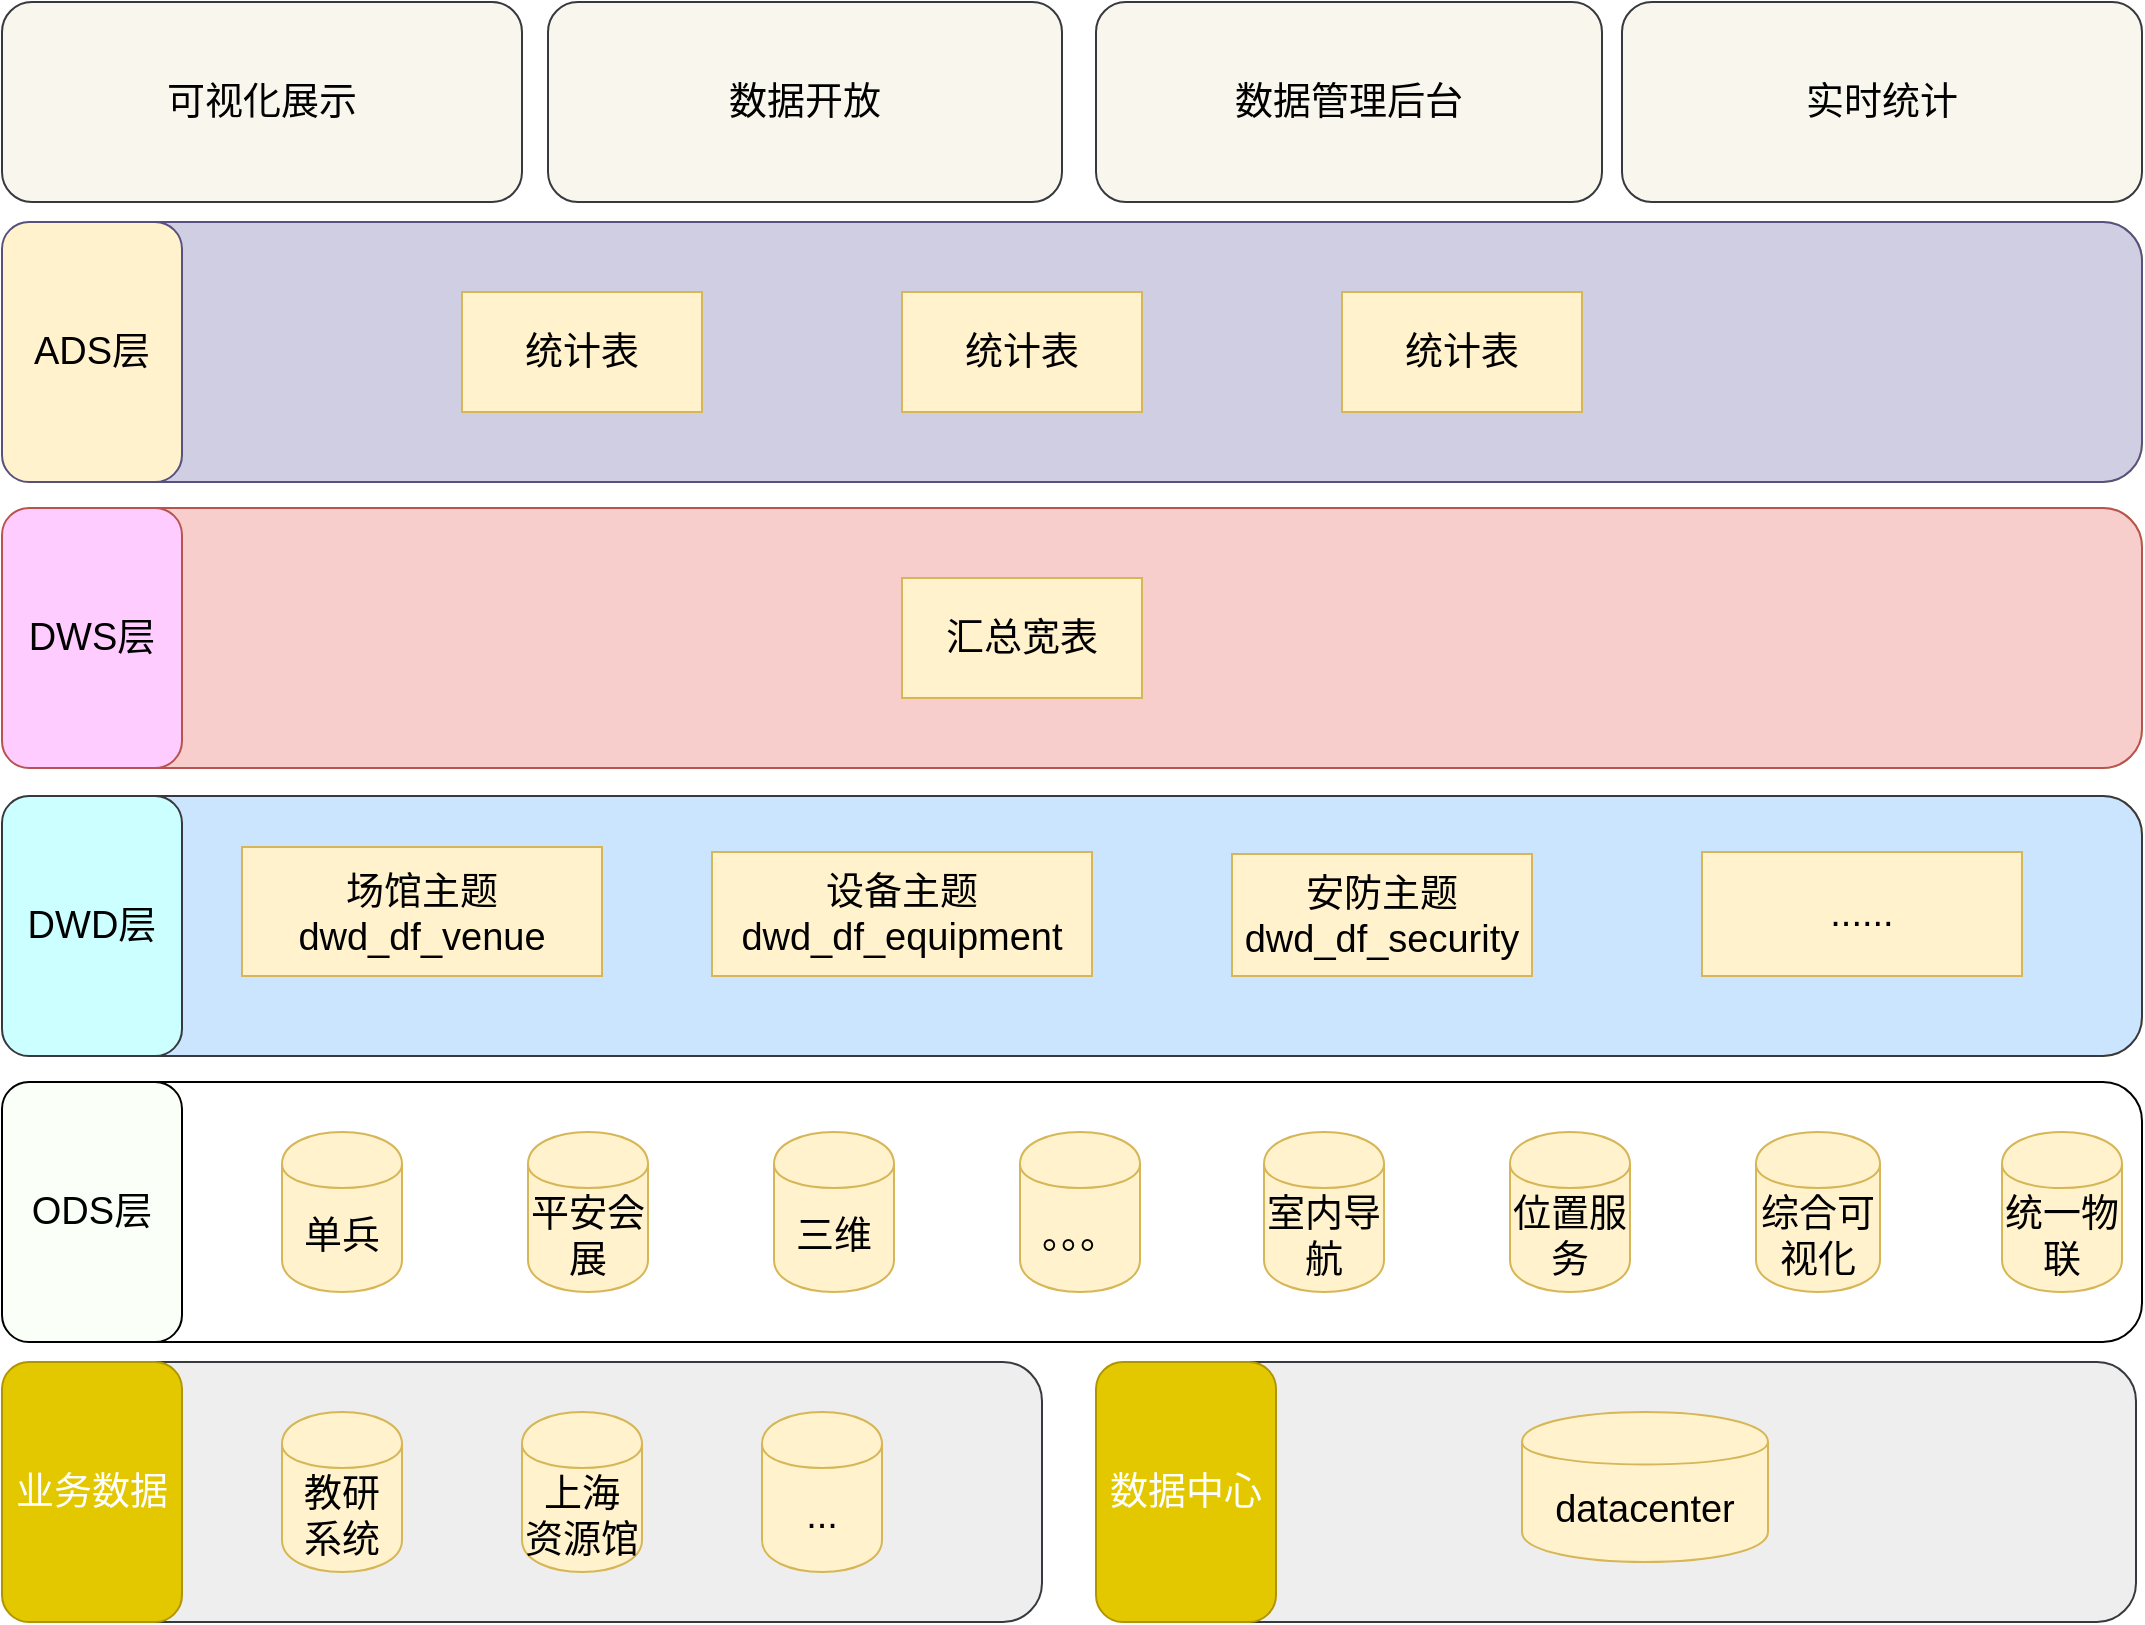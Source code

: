 <mxfile version="12.9.0" type="github" pages="5">
  <diagram id="rXdT_AbMjztcOf6ziUji" name="业务数仓分层架构图">
    <mxGraphModel dx="1250" dy="811" grid="1" gridSize="10" guides="1" tooltips="1" connect="1" arrows="1" fold="1" page="1" pageScale="1" pageWidth="827" pageHeight="1169" math="0" shadow="0">
      <root>
        <mxCell id="0" />
        <mxCell id="1" parent="0" />
        <mxCell id="EEIpJaZ_c5d_XrYRGtcN-1" value="" style="group;fontSize=19;" vertex="1" connectable="0" parent="1">
          <mxGeometry x="140" y="650" width="1070" height="130" as="geometry" />
        </mxCell>
        <mxCell id="EEIpJaZ_c5d_XrYRGtcN-2" value="" style="rounded=1;whiteSpace=wrap;html=1;fontSize=19;" vertex="1" parent="EEIpJaZ_c5d_XrYRGtcN-1">
          <mxGeometry width="1070" height="130" as="geometry" />
        </mxCell>
        <mxCell id="EEIpJaZ_c5d_XrYRGtcN-3" value="ODS层" style="rounded=1;whiteSpace=wrap;html=1;flipV=1;fontSize=19;fillColor=#FAFFF7;" vertex="1" parent="EEIpJaZ_c5d_XrYRGtcN-1">
          <mxGeometry width="90" height="130" as="geometry" />
        </mxCell>
        <mxCell id="EEIpJaZ_c5d_XrYRGtcN-4" value="" style="rounded=1;whiteSpace=wrap;html=1;fillColor=#eeeeee;fontSize=19;strokeColor=#36393d;" vertex="1" parent="1">
          <mxGeometry x="140" y="790" width="520" height="130" as="geometry" />
        </mxCell>
        <mxCell id="EEIpJaZ_c5d_XrYRGtcN-5" value="单兵" style="shape=cylinder;whiteSpace=wrap;html=1;boundedLbl=1;backgroundOutline=1;fillColor=#fff2cc;fontSize=19;strokeColor=#d6b656;" vertex="1" parent="1">
          <mxGeometry x="280" y="675" width="60" height="80" as="geometry" />
        </mxCell>
        <mxCell id="EEIpJaZ_c5d_XrYRGtcN-6" value="三维" style="shape=cylinder;whiteSpace=wrap;html=1;boundedLbl=1;backgroundOutline=1;fillColor=#fff2cc;fontSize=19;strokeColor=#d6b656;" vertex="1" parent="1">
          <mxGeometry x="526" y="675" width="60" height="80" as="geometry" />
        </mxCell>
        <mxCell id="EEIpJaZ_c5d_XrYRGtcN-7" value="室内导航" style="shape=cylinder;whiteSpace=wrap;html=1;boundedLbl=1;backgroundOutline=1;fillColor=#fff2cc;fontSize=19;strokeColor=#d6b656;" vertex="1" parent="1">
          <mxGeometry x="771" y="675" width="60" height="80" as="geometry" />
        </mxCell>
        <mxCell id="EEIpJaZ_c5d_XrYRGtcN-8" value="综合可视化" style="shape=cylinder;whiteSpace=wrap;html=1;boundedLbl=1;backgroundOutline=1;fillColor=#fff2cc;fontSize=19;strokeColor=#d6b656;" vertex="1" parent="1">
          <mxGeometry x="1017" y="675" width="62" height="80" as="geometry" />
        </mxCell>
        <mxCell id="EEIpJaZ_c5d_XrYRGtcN-9" value="平安会展" style="shape=cylinder;whiteSpace=wrap;html=1;boundedLbl=1;backgroundOutline=1;fillColor=#fff2cc;fontSize=19;strokeColor=#d6b656;" vertex="1" parent="1">
          <mxGeometry x="403" y="675" width="60" height="80" as="geometry" />
        </mxCell>
        <mxCell id="EEIpJaZ_c5d_XrYRGtcN-10" value="统一物联" style="shape=cylinder;whiteSpace=wrap;html=1;boundedLbl=1;backgroundOutline=1;fillColor=#fff2cc;fontSize=19;strokeColor=#d6b656;" vertex="1" parent="1">
          <mxGeometry x="1140" y="675" width="60" height="80" as="geometry" />
        </mxCell>
        <mxCell id="EEIpJaZ_c5d_XrYRGtcN-11" value="。。。" style="shape=cylinder;whiteSpace=wrap;html=1;boundedLbl=1;backgroundOutline=1;fillColor=#fff2cc;fontSize=19;strokeColor=#d6b656;" vertex="1" parent="1">
          <mxGeometry x="649" y="675" width="60" height="80" as="geometry" />
        </mxCell>
        <mxCell id="EEIpJaZ_c5d_XrYRGtcN-12" value="位置服务" style="shape=cylinder;whiteSpace=wrap;html=1;boundedLbl=1;backgroundOutline=1;fillColor=#fff2cc;fontSize=19;strokeColor=#d6b656;" vertex="1" parent="1">
          <mxGeometry x="894" y="675" width="60" height="80" as="geometry" />
        </mxCell>
        <mxCell id="EEIpJaZ_c5d_XrYRGtcN-13" value="" style="group;fontSize=19;fillColor=#fff2cc;strokeColor=#d6b656;rounded=1;" vertex="1" connectable="0" parent="1">
          <mxGeometry x="140" y="220" width="1070" height="130" as="geometry" />
        </mxCell>
        <mxCell id="EEIpJaZ_c5d_XrYRGtcN-14" value="" style="rounded=1;whiteSpace=wrap;html=1;fillColor=#d0cee2;fontSize=19;strokeColor=#56517e;" vertex="1" parent="EEIpJaZ_c5d_XrYRGtcN-13">
          <mxGeometry width="1070" height="130" as="geometry" />
        </mxCell>
        <mxCell id="EEIpJaZ_c5d_XrYRGtcN-15" value="ADS层" style="rounded=1;whiteSpace=wrap;html=1;fillColor=#FFF2CC;flipV=1;fontSize=19;strokeColor=#56517e;" vertex="1" parent="EEIpJaZ_c5d_XrYRGtcN-13">
          <mxGeometry width="90" height="130" as="geometry" />
        </mxCell>
        <mxCell id="EEIpJaZ_c5d_XrYRGtcN-16" value="统计表" style="rounded=0;whiteSpace=wrap;html=1;fillColor=#fff2cc;fontSize=19;strokeColor=#d6b656;" vertex="1" parent="EEIpJaZ_c5d_XrYRGtcN-13">
          <mxGeometry x="230" y="35" width="120" height="60" as="geometry" />
        </mxCell>
        <mxCell id="EEIpJaZ_c5d_XrYRGtcN-17" value="统计表" style="rounded=0;whiteSpace=wrap;html=1;fillColor=#fff2cc;fontSize=19;strokeColor=#d6b656;" vertex="1" parent="EEIpJaZ_c5d_XrYRGtcN-13">
          <mxGeometry x="670" y="35" width="120" height="60" as="geometry" />
        </mxCell>
        <mxCell id="EEIpJaZ_c5d_XrYRGtcN-18" value="" style="group;fontSize=19;fillColor=#fff2cc;strokeColor=#d6b656;rounded=1;" vertex="1" connectable="0" parent="1">
          <mxGeometry x="140" y="363" width="1070" height="130" as="geometry" />
        </mxCell>
        <mxCell id="EEIpJaZ_c5d_XrYRGtcN-19" value="" style="rounded=1;whiteSpace=wrap;html=1;fillColor=#f8cecc;fontSize=19;strokeColor=#b85450;" vertex="1" parent="EEIpJaZ_c5d_XrYRGtcN-18">
          <mxGeometry width="1070" height="130" as="geometry" />
        </mxCell>
        <mxCell id="EEIpJaZ_c5d_XrYRGtcN-20" value="DWS层" style="rounded=1;whiteSpace=wrap;html=1;fillColor=#FFCCFF;flipV=1;fontSize=19;strokeColor=#b85450;" vertex="1" parent="EEIpJaZ_c5d_XrYRGtcN-18">
          <mxGeometry width="90" height="130" as="geometry" />
        </mxCell>
        <mxCell id="EEIpJaZ_c5d_XrYRGtcN-21" value="汇总宽表" style="rounded=0;whiteSpace=wrap;html=1;fillColor=#fff2cc;fontSize=19;strokeColor=#d6b656;" vertex="1" parent="EEIpJaZ_c5d_XrYRGtcN-18">
          <mxGeometry x="450" y="35" width="120" height="60" as="geometry" />
        </mxCell>
        <mxCell id="EEIpJaZ_c5d_XrYRGtcN-22" value="" style="group;fontSize=19;fillColor=#fff2cc;strokeColor=#d6b656;rounded=1;" vertex="1" connectable="0" parent="1">
          <mxGeometry x="140" y="507" width="1070" height="130" as="geometry" />
        </mxCell>
        <mxCell id="EEIpJaZ_c5d_XrYRGtcN-23" value="" style="rounded=1;whiteSpace=wrap;html=1;fillColor=#cce5ff;fontSize=19;strokeColor=#36393d;" vertex="1" parent="EEIpJaZ_c5d_XrYRGtcN-22">
          <mxGeometry width="1070" height="130" as="geometry" />
        </mxCell>
        <mxCell id="EEIpJaZ_c5d_XrYRGtcN-24" value="DWD层" style="rounded=1;whiteSpace=wrap;html=1;fillColor=#CCFFFF;flipV=1;fontSize=19;strokeColor=#36393d;" vertex="1" parent="EEIpJaZ_c5d_XrYRGtcN-22">
          <mxGeometry width="90" height="130" as="geometry" />
        </mxCell>
        <mxCell id="EEIpJaZ_c5d_XrYRGtcN-25" value="&lt;span style=&quot;font-size: 19px&quot;&gt;设备主题dwd_df_&lt;/span&gt;equipment" style="rounded=0;whiteSpace=wrap;html=1;fillColor=#fff2cc;fontSize=19;strokeColor=#d6b656;" vertex="1" parent="EEIpJaZ_c5d_XrYRGtcN-22">
          <mxGeometry x="355" y="28" width="190" height="62" as="geometry" />
        </mxCell>
        <mxCell id="EEIpJaZ_c5d_XrYRGtcN-26" value="&lt;span style=&quot;font-size: 19px&quot;&gt;......&lt;br style=&quot;font-size: 19px&quot;&gt;&lt;/span&gt;" style="rounded=0;whiteSpace=wrap;html=1;fillColor=#fff2cc;fontSize=19;strokeColor=#d6b656;" vertex="1" parent="EEIpJaZ_c5d_XrYRGtcN-22">
          <mxGeometry x="850" y="28" width="160" height="62" as="geometry" />
        </mxCell>
        <mxCell id="EEIpJaZ_c5d_XrYRGtcN-27" value="&lt;span style=&quot;font-family: &amp;#34;helvetica neue&amp;#34; ; font-size: 19px&quot;&gt;场馆主题&lt;br&gt;&lt;/span&gt;&lt;span style=&quot;font-size: 19px&quot;&gt;dwd_df_venue&lt;/span&gt;" style="rounded=0;whiteSpace=wrap;html=1;fillColor=#fff2cc;fontSize=19;strokeColor=#d6b656;" vertex="1" parent="EEIpJaZ_c5d_XrYRGtcN-22">
          <mxGeometry x="120" y="25.5" width="180" height="64.5" as="geometry" />
        </mxCell>
        <mxCell id="EEIpJaZ_c5d_XrYRGtcN-28" value="安防主题&lt;br&gt;dwd_df_security" style="rounded=0;whiteSpace=wrap;html=1;fillColor=#fff2cc;fontSize=19;strokeColor=#d6b656;" vertex="1" parent="EEIpJaZ_c5d_XrYRGtcN-22">
          <mxGeometry x="615" y="29" width="150" height="61" as="geometry" />
        </mxCell>
        <mxCell id="EEIpJaZ_c5d_XrYRGtcN-29" value="统计表" style="rounded=0;whiteSpace=wrap;html=1;fillColor=#fff2cc;fontSize=19;strokeColor=#d6b656;" vertex="1" parent="1">
          <mxGeometry x="590" y="255" width="120" height="60" as="geometry" />
        </mxCell>
        <mxCell id="EEIpJaZ_c5d_XrYRGtcN-30" value="可视化展示" style="rounded=1;whiteSpace=wrap;html=1;align=center;fontSize=19;verticalAlign=middle;strokeColor=#36393d;fillColor=#f9f7ed;" vertex="1" parent="1">
          <mxGeometry x="140" y="110" width="260" height="100" as="geometry" />
        </mxCell>
        <mxCell id="EEIpJaZ_c5d_XrYRGtcN-31" value="实时统计" style="rounded=1;whiteSpace=wrap;html=1;align=center;fontSize=19;verticalAlign=middle;strokeColor=#36393d;fillColor=#f9f7ed;" vertex="1" parent="1">
          <mxGeometry x="950" y="110" width="260" height="100" as="geometry" />
        </mxCell>
        <mxCell id="EEIpJaZ_c5d_XrYRGtcN-32" value="数据管理后台" style="rounded=1;whiteSpace=wrap;html=1;align=center;fontSize=19;verticalAlign=middle;strokeColor=#36393d;fillColor=#f9f7ed;" vertex="1" parent="1">
          <mxGeometry x="687" y="110" width="253" height="100" as="geometry" />
        </mxCell>
        <mxCell id="EEIpJaZ_c5d_XrYRGtcN-33" value="数据开放" style="rounded=1;whiteSpace=wrap;html=1;align=center;fontSize=19;verticalAlign=middle;strokeColor=#36393d;fillColor=#f9f7ed;" vertex="1" parent="1">
          <mxGeometry x="413" y="110" width="257" height="100" as="geometry" />
        </mxCell>
        <mxCell id="_oDIYy1BTJloL1PSdqaw-1" value="业务数据" style="rounded=1;whiteSpace=wrap;html=1;flipV=1;fontSize=19;fillColor=#e3c800;strokeColor=#B09500;fontColor=#ffffff;" vertex="1" parent="1">
          <mxGeometry x="140" y="790" width="90" height="130" as="geometry" />
        </mxCell>
        <mxCell id="_oDIYy1BTJloL1PSdqaw-2" value="教研&lt;br&gt;系统" style="shape=cylinder;whiteSpace=wrap;html=1;boundedLbl=1;backgroundOutline=1;fillColor=#fff2cc;fontSize=19;flipH=0;flipV=0;strokeColor=#d6b656;" vertex="1" parent="1">
          <mxGeometry x="280" y="815" width="60" height="80" as="geometry" />
        </mxCell>
        <mxCell id="_oDIYy1BTJloL1PSdqaw-3" value="上海&lt;br&gt;资源馆" style="shape=cylinder;whiteSpace=wrap;html=1;boundedLbl=1;backgroundOutline=1;fillColor=#fff2cc;fontSize=19;flipH=0;flipV=0;strokeColor=#d6b656;" vertex="1" parent="1">
          <mxGeometry x="400" y="815" width="60" height="80" as="geometry" />
        </mxCell>
        <mxCell id="_oDIYy1BTJloL1PSdqaw-4" value="..." style="shape=cylinder;whiteSpace=wrap;html=1;boundedLbl=1;backgroundOutline=1;fillColor=#fff2cc;fontSize=19;flipH=0;flipV=0;strokeColor=#d6b656;" vertex="1" parent="1">
          <mxGeometry x="520" y="815" width="60" height="80" as="geometry" />
        </mxCell>
        <mxCell id="LoOqN_KfMXzmrilOsLKp-1" value="" style="rounded=1;whiteSpace=wrap;html=1;fillColor=#eeeeee;fontSize=19;strokeColor=#36393d;" vertex="1" parent="1">
          <mxGeometry x="687" y="790" width="520" height="130" as="geometry" />
        </mxCell>
        <mxCell id="LoOqN_KfMXzmrilOsLKp-2" value="数据中心" style="rounded=1;whiteSpace=wrap;html=1;flipV=1;fontSize=19;fillColor=#e3c800;strokeColor=#B09500;fontColor=#ffffff;" vertex="1" parent="1">
          <mxGeometry x="687" y="790" width="90" height="130" as="geometry" />
        </mxCell>
        <mxCell id="LoOqN_KfMXzmrilOsLKp-3" value="datacenter" style="shape=cylinder;whiteSpace=wrap;html=1;boundedLbl=1;backgroundOutline=1;fillColor=#fff2cc;fontSize=19;flipH=0;flipV=0;strokeColor=#d6b656;" vertex="1" parent="1">
          <mxGeometry x="900" y="815" width="123" height="75" as="geometry" />
        </mxCell>
      </root>
    </mxGraphModel>
  </diagram>
  <diagram id="SlnlhmA2QfH-IWCfiJA-" name="系统软件构架图">
    <mxGraphModel dx="1250" dy="811" grid="1" gridSize="10" guides="1" tooltips="1" connect="1" arrows="1" fold="1" page="1" pageScale="1" pageWidth="827" pageHeight="1169" math="0" shadow="0">
      <root>
        <mxCell id="Kd3V8MMK0wv-5S0cvxsw-0" />
        <mxCell id="Kd3V8MMK0wv-5S0cvxsw-1" parent="Kd3V8MMK0wv-5S0cvxsw-0" />
        <mxCell id="Kd3V8MMK0wv-5S0cvxsw-2" value="" style="group;fontSize=17;fillColor=#D2EBFD;strokeColor=#56517e;rounded=0;" vertex="1" connectable="0" parent="Kd3V8MMK0wv-5S0cvxsw-1">
          <mxGeometry x="1220" y="260" width="140" height="680" as="geometry" />
        </mxCell>
        <mxCell id="Kd3V8MMK0wv-5S0cvxsw-3" value="" style="rounded=1;whiteSpace=wrap;html=1;fillColor=#77C9F0;fontColor=#000000;fontSize=17;" vertex="1" parent="Kd3V8MMK0wv-5S0cvxsw-1">
          <mxGeometry x="1240" y="330" width="100" height="580" as="geometry" />
        </mxCell>
        <mxCell id="Kd3V8MMK0wv-5S0cvxsw-4" value="" style="group;fontSize=17;fillColor=#D2EBFD;strokeColor=#56517e;rounded=0;" vertex="1" connectable="0" parent="Kd3V8MMK0wv-5S0cvxsw-1">
          <mxGeometry x="140" y="260" width="1070" height="90" as="geometry" />
        </mxCell>
        <mxCell id="Kd3V8MMK0wv-5S0cvxsw-5" value="" style="group;fontSize=17;fillColor=#D2EBFD;strokeColor=#b85450;rounded=0;" vertex="1" connectable="0" parent="Kd3V8MMK0wv-5S0cvxsw-1">
          <mxGeometry x="140" y="360" width="1070" height="440" as="geometry" />
        </mxCell>
        <mxCell id="Kd3V8MMK0wv-5S0cvxsw-6" value="" style="rounded=1;whiteSpace=wrap;html=1;fillColor=#77C9F0;fontColor=#000000;fontSize=17;" vertex="1" parent="Kd3V8MMK0wv-5S0cvxsw-5">
          <mxGeometry x="107" y="35" width="920" height="105" as="geometry" />
        </mxCell>
        <mxCell id="Kd3V8MMK0wv-5S0cvxsw-7" value="分析挖掘" style="text;html=1;fontSize=17;align=center;" vertex="1" parent="Kd3V8MMK0wv-5S0cvxsw-5">
          <mxGeometry x="485" y="35" width="100" height="40" as="geometry" />
        </mxCell>
        <mxCell id="Kd3V8MMK0wv-5S0cvxsw-8" value="分析挖掘工具箱" style="text;html=1;fontSize=14;fontColor=#FFFFFF;align=center;verticalAlign=middle;" vertex="1" parent="Kd3V8MMK0wv-5S0cvxsw-5">
          <mxGeometry x="800" y="75" width="100" height="40" as="geometry" />
        </mxCell>
        <mxCell id="Kd3V8MMK0wv-5S0cvxsw-9" value="文本语义挖掘、图挖掘等" style="text;html=1;fontSize=14;fontColor=#FFFFFF;align=center;verticalAlign=middle;" vertex="1" parent="Kd3V8MMK0wv-5S0cvxsw-5">
          <mxGeometry x="450" y="75" width="100" height="40" as="geometry" />
        </mxCell>
        <mxCell id="Kd3V8MMK0wv-5S0cvxsw-10" value="分析挖掘算法库" style="text;html=1;fontSize=14;fontColor=#FFFFFF;align=center;verticalAlign=middle;" vertex="1" parent="Kd3V8MMK0wv-5S0cvxsw-5">
          <mxGeometry x="180" y="75" width="100" height="40" as="geometry" />
        </mxCell>
        <mxCell id="Kd3V8MMK0wv-5S0cvxsw-11" value="" style="rounded=1;whiteSpace=wrap;html=1;fillColor=#77C9F0;fontColor=#000000;fontSize=17;" vertex="1" parent="Kd3V8MMK0wv-5S0cvxsw-5">
          <mxGeometry x="110" y="150" width="130" height="130" as="geometry" />
        </mxCell>
        <mxCell id="Kd3V8MMK0wv-5S0cvxsw-12" value="批处理" style="text;html=1;fontSize=17;align=center;" vertex="1" parent="Kd3V8MMK0wv-5S0cvxsw-5">
          <mxGeometry x="140" y="160" width="80" height="33" as="geometry" />
        </mxCell>
        <mxCell id="Kd3V8MMK0wv-5S0cvxsw-13" value="Spark" style="text;html=1;align=center;verticalAlign=middle;resizable=0;points=[];autosize=1;fontSize=14;fontColor=#FFFFFF;" vertex="1" parent="Kd3V8MMK0wv-5S0cvxsw-5">
          <mxGeometry x="150" y="190" width="50" height="20" as="geometry" />
        </mxCell>
        <mxCell id="Kd3V8MMK0wv-5S0cvxsw-14" value="Hive" style="text;html=1;align=center;verticalAlign=middle;resizable=0;points=[];autosize=1;fontSize=14;fontColor=#FFFFFF;" vertex="1" parent="Kd3V8MMK0wv-5S0cvxsw-5">
          <mxGeometry x="155" y="218" width="40" height="20" as="geometry" />
        </mxCell>
        <mxCell id="Kd3V8MMK0wv-5S0cvxsw-15" value="MapReduce" style="text;html=1;align=center;verticalAlign=middle;resizable=0;points=[];autosize=1;fontSize=14;fontColor=#FFFFFF;" vertex="1" parent="Kd3V8MMK0wv-5S0cvxsw-5">
          <mxGeometry x="120" y="243" width="110" height="30" as="geometry" />
        </mxCell>
        <mxCell id="Kd3V8MMK0wv-5S0cvxsw-16" value="" style="rounded=1;whiteSpace=wrap;html=1;fillColor=#77C9F0;fontColor=#000000;fontSize=17;" vertex="1" parent="Kd3V8MMK0wv-5S0cvxsw-5">
          <mxGeometry x="680" y="150" width="130" height="130" as="geometry" />
        </mxCell>
        <mxCell id="Kd3V8MMK0wv-5S0cvxsw-17" value="" style="rounded=1;whiteSpace=wrap;html=1;fillColor=#77C9F0;fontColor=#000000;fontSize=17;" vertex="1" parent="Kd3V8MMK0wv-5S0cvxsw-5">
          <mxGeometry x="538" y="150" width="132" height="130" as="geometry" />
        </mxCell>
        <mxCell id="Kd3V8MMK0wv-5S0cvxsw-18" value="" style="rounded=1;whiteSpace=wrap;html=1;fillColor=#77C9F0;fontColor=#000000;fontSize=17;" vertex="1" parent="Kd3V8MMK0wv-5S0cvxsw-5">
          <mxGeometry x="395" y="150" width="135" height="130" as="geometry" />
        </mxCell>
        <mxCell id="Kd3V8MMK0wv-5S0cvxsw-19" value="" style="rounded=1;whiteSpace=wrap;html=1;fillColor=#77C9F0;fontColor=#000000;fontSize=17;" vertex="1" parent="Kd3V8MMK0wv-5S0cvxsw-5">
          <mxGeometry x="253" y="150" width="127" height="130" as="geometry" />
        </mxCell>
        <mxCell id="Kd3V8MMK0wv-5S0cvxsw-20" value="流处理" style="text;html=1;fontSize=17;align=center;" vertex="1" parent="Kd3V8MMK0wv-5S0cvxsw-5">
          <mxGeometry x="278" y="160" width="80" height="33" as="geometry" />
        </mxCell>
        <mxCell id="Kd3V8MMK0wv-5S0cvxsw-21" value="交互式SQL" style="text;html=1;fontSize=17;align=center;" vertex="1" parent="Kd3V8MMK0wv-5S0cvxsw-5">
          <mxGeometry x="420" y="160" width="80" height="33" as="geometry" />
        </mxCell>
        <mxCell id="Kd3V8MMK0wv-5S0cvxsw-22" value="NoSql" style="text;html=1;fontSize=17;align=center;" vertex="1" parent="Kd3V8MMK0wv-5S0cvxsw-5">
          <mxGeometry x="563" y="160" width="80" height="33" as="geometry" />
        </mxCell>
        <mxCell id="Kd3V8MMK0wv-5S0cvxsw-23" value="搜索" style="text;html=1;fontSize=17;align=center;" vertex="1" parent="Kd3V8MMK0wv-5S0cvxsw-5">
          <mxGeometry x="705" y="160" width="80" height="33" as="geometry" />
        </mxCell>
        <mxCell id="Kd3V8MMK0wv-5S0cvxsw-24" value="Storm" style="text;html=1;align=center;verticalAlign=middle;resizable=0;points=[];autosize=1;fontSize=14;fontColor=#FFFFFF;" vertex="1" parent="Kd3V8MMK0wv-5S0cvxsw-5">
          <mxGeometry x="288" y="193" width="50" height="20" as="geometry" />
        </mxCell>
        <mxCell id="Kd3V8MMK0wv-5S0cvxsw-25" value="Spark&lt;br style=&quot;font-size: 14px;&quot;&gt;Streaming" style="text;html=1;align=center;verticalAlign=middle;resizable=0;points=[];autosize=1;fontSize=14;fontColor=#FFFFFF;" vertex="1" parent="Kd3V8MMK0wv-5S0cvxsw-5">
          <mxGeometry x="273" y="213" width="80" height="40" as="geometry" />
        </mxCell>
        <mxCell id="Kd3V8MMK0wv-5S0cvxsw-26" value="Flink" style="text;html=1;align=center;verticalAlign=middle;resizable=0;points=[];autosize=1;fontSize=14;fontColor=#FFFFFF;" vertex="1" parent="Kd3V8MMK0wv-5S0cvxsw-5">
          <mxGeometry x="288" y="250" width="50" height="30" as="geometry" />
        </mxCell>
        <mxCell id="Kd3V8MMK0wv-5S0cvxsw-27" value="Impala" style="text;html=1;align=center;verticalAlign=middle;resizable=0;points=[];autosize=1;fontSize=14;fontColor=#FFFFFF;" vertex="1" parent="Kd3V8MMK0wv-5S0cvxsw-5">
          <mxGeometry x="425" y="205" width="60" height="20" as="geometry" />
        </mxCell>
        <mxCell id="Kd3V8MMK0wv-5S0cvxsw-28" value="SparkSql" style="text;html=1;align=center;verticalAlign=middle;resizable=0;points=[];autosize=1;fontSize=14;fontColor=#FFFFFF;" vertex="1" parent="Kd3V8MMK0wv-5S0cvxsw-5">
          <mxGeometry x="420" y="248" width="70" height="20" as="geometry" />
        </mxCell>
        <mxCell id="Kd3V8MMK0wv-5S0cvxsw-29" value="Hbase" style="text;html=1;align=center;verticalAlign=middle;resizable=0;points=[];autosize=1;fontSize=14;fontColor=#FFFFFF;" vertex="1" parent="Kd3V8MMK0wv-5S0cvxsw-5">
          <mxGeometry x="565" y="218" width="60" height="20" as="geometry" />
        </mxCell>
        <mxCell id="Kd3V8MMK0wv-5S0cvxsw-30" value="Solr" style="text;html=1;align=center;verticalAlign=middle;resizable=0;points=[];autosize=1;fontSize=14;fontColor=#FFFFFF;" vertex="1" parent="Kd3V8MMK0wv-5S0cvxsw-5">
          <mxGeometry x="725" y="205" width="40" height="20" as="geometry" />
        </mxCell>
        <mxCell id="Kd3V8MMK0wv-5S0cvxsw-31" value="ElasticSearch" style="text;html=1;align=center;verticalAlign=middle;resizable=0;points=[];autosize=1;fontSize=14;fontColor=#FFFFFF;" vertex="1" parent="Kd3V8MMK0wv-5S0cvxsw-5">
          <mxGeometry x="695" y="238" width="100" height="20" as="geometry" />
        </mxCell>
        <mxCell id="Kd3V8MMK0wv-5S0cvxsw-32" value="" style="rounded=1;whiteSpace=wrap;html=1;fillColor=#77C9F0;fontColor=#000000;fontSize=17;" vertex="1" parent="Kd3V8MMK0wv-5S0cvxsw-5">
          <mxGeometry x="820" y="150" width="80" height="270" as="geometry" />
        </mxCell>
        <mxCell id="Kd3V8MMK0wv-5S0cvxsw-33" value="ZOOKEEPER" style="text;html=1;align=center;verticalAlign=middle;resizable=0;points=[];autosize=1;fontSize=14;rotation=90;fontColor=#FFFFFF;" vertex="1" parent="Kd3V8MMK0wv-5S0cvxsw-5">
          <mxGeometry x="800" y="293" width="120" height="30" as="geometry" />
        </mxCell>
        <mxCell id="Kd3V8MMK0wv-5S0cvxsw-34" value="集群&lt;br&gt;协调" style="text;html=1;align=center;verticalAlign=middle;resizable=0;points=[];autosize=1;fontSize=17;" vertex="1" parent="Kd3V8MMK0wv-5S0cvxsw-5">
          <mxGeometry x="835" y="151.5" width="50" height="50" as="geometry" />
        </mxCell>
        <mxCell id="Kd3V8MMK0wv-5S0cvxsw-35" value="" style="rounded=1;whiteSpace=wrap;html=1;fillColor=#77C9F0;fontColor=#000000;fontSize=17;" vertex="1" parent="Kd3V8MMK0wv-5S0cvxsw-5">
          <mxGeometry x="915" y="150" width="110" height="270" as="geometry" />
        </mxCell>
        <mxCell id="Kd3V8MMK0wv-5S0cvxsw-36" value="工具" style="text;html=1;align=center;verticalAlign=middle;resizable=0;points=[];autosize=1;fontSize=17;fontColor=#000000;" vertex="1" parent="Kd3V8MMK0wv-5S0cvxsw-5">
          <mxGeometry x="950" y="166.5" width="40" height="20" as="geometry" />
        </mxCell>
        <mxCell id="Kd3V8MMK0wv-5S0cvxsw-37" value="可视化" style="text;html=1;align=center;verticalAlign=middle;resizable=0;points=[];autosize=1;fontSize=14;fontColor=#FFFFFF;" vertex="1" parent="Kd3V8MMK0wv-5S0cvxsw-5">
          <mxGeometry x="940" y="228" width="60" height="20" as="geometry" />
        </mxCell>
        <mxCell id="Kd3V8MMK0wv-5S0cvxsw-38" value="工作流" style="text;html=1;align=center;verticalAlign=middle;resizable=0;points=[];autosize=1;fontSize=14;fontColor=#FFFFFF;" vertex="1" parent="Kd3V8MMK0wv-5S0cvxsw-5">
          <mxGeometry x="940" y="293" width="60" height="20" as="geometry" />
        </mxCell>
        <mxCell id="Kd3V8MMK0wv-5S0cvxsw-39" value="其他" style="text;html=1;align=center;verticalAlign=middle;resizable=0;points=[];autosize=1;fontSize=14;fontColor=#FFFFFF;" vertex="1" parent="Kd3V8MMK0wv-5S0cvxsw-5">
          <mxGeometry x="950" y="353" width="40" height="20" as="geometry" />
        </mxCell>
        <mxCell id="Kd3V8MMK0wv-5S0cvxsw-40" value="" style="rounded=1;whiteSpace=wrap;html=1;fillColor=#77C9F0;fontColor=#000000;fontSize=17;" vertex="1" parent="Kd3V8MMK0wv-5S0cvxsw-5">
          <mxGeometry x="113" y="293" width="699" height="60" as="geometry" />
        </mxCell>
        <mxCell id="Kd3V8MMK0wv-5S0cvxsw-41" value="" style="rounded=1;whiteSpace=wrap;html=1;fillColor=#77C9F0;fontColor=#000000;fontSize=17;" vertex="1" parent="Kd3V8MMK0wv-5S0cvxsw-5">
          <mxGeometry x="113" y="360" width="437" height="60" as="geometry" />
        </mxCell>
        <mxCell id="Kd3V8MMK0wv-5S0cvxsw-42" value="" style="rounded=1;whiteSpace=wrap;html=1;fillColor=#77C9F0;fontColor=#000000;fontSize=17;" vertex="1" parent="Kd3V8MMK0wv-5S0cvxsw-5">
          <mxGeometry x="563" y="360" width="247" height="60" as="geometry" />
        </mxCell>
        <mxCell id="Kd3V8MMK0wv-5S0cvxsw-43" value="集群资源管理器" style="text;html=1;fontSize=17;align=center;" vertex="1" parent="Kd3V8MMK0wv-5S0cvxsw-5">
          <mxGeometry x="405" y="293" width="80" height="33" as="geometry" />
        </mxCell>
        <mxCell id="Kd3V8MMK0wv-5S0cvxsw-44" value="分布式文件系统" style="text;html=1;fontSize=17;align=center;" vertex="1" parent="Kd3V8MMK0wv-5S0cvxsw-5">
          <mxGeometry x="276.5" y="360" width="80" height="33" as="geometry" />
        </mxCell>
        <mxCell id="Kd3V8MMK0wv-5S0cvxsw-45" value="数据库及其他文件系统" style="text;html=1;fontSize=17;align=center;" vertex="1" parent="Kd3V8MMK0wv-5S0cvxsw-5">
          <mxGeometry x="643" y="373.5" width="80" height="33" as="geometry" />
        </mxCell>
        <mxCell id="Kd3V8MMK0wv-5S0cvxsw-46" value="YARN" style="text;html=1;align=center;verticalAlign=middle;resizable=0;points=[];autosize=1;fontSize=14;fontColor=#FFFFFF;" vertex="1" parent="Kd3V8MMK0wv-5S0cvxsw-5">
          <mxGeometry x="420" y="326" width="50" height="20" as="geometry" />
        </mxCell>
        <mxCell id="Kd3V8MMK0wv-5S0cvxsw-47" value="HDFS" style="text;html=1;align=center;verticalAlign=middle;resizable=0;points=[];autosize=1;fontSize=14;fontColor=#FFFFFF;" vertex="1" parent="Kd3V8MMK0wv-5S0cvxsw-5">
          <mxGeometry x="278" y="393" width="50" height="20" as="geometry" />
        </mxCell>
        <mxCell id="Kd3V8MMK0wv-5S0cvxsw-48" value="存储计算" style="text;html=1;fontSize=21;fontColor=#000000;fontFamily=Courier New;fontStyle=1" vertex="1" parent="Kd3V8MMK0wv-5S0cvxsw-5">
          <mxGeometry x="10" y="213" width="80" height="30" as="geometry" />
        </mxCell>
        <mxCell id="Kd3V8MMK0wv-5S0cvxsw-49" value="" style="group;fontSize=17;fillColor=#D2EBFD;strokeColor=#b85450;rounded=0;" vertex="1" connectable="0" parent="Kd3V8MMK0wv-5S0cvxsw-1">
          <mxGeometry x="140" y="810" width="1070" height="130" as="geometry" />
        </mxCell>
        <mxCell id="Kd3V8MMK0wv-5S0cvxsw-50" value="数据采集" style="text;html=1;fontSize=21;fontColor=#000000;fontFamily=Courier New;fontStyle=1" vertex="1" parent="Kd3V8MMK0wv-5S0cvxsw-49">
          <mxGeometry x="10" y="50" width="80" height="30" as="geometry" />
        </mxCell>
        <mxCell id="Kd3V8MMK0wv-5S0cvxsw-51" value="" style="rounded=1;whiteSpace=wrap;html=1;fillColor=#77C9F0;fontColor=#000000;fontSize=17;" vertex="1" parent="Kd3V8MMK0wv-5S0cvxsw-49">
          <mxGeometry x="120" y="12.5" width="900" height="97.5" as="geometry" />
        </mxCell>
        <mxCell id="Kd3V8MMK0wv-5S0cvxsw-52" value="数据采集及加工处理、系统对接" style="text;html=1;fontSize=17;align=center;" vertex="1" parent="Kd3V8MMK0wv-5S0cvxsw-49">
          <mxGeometry x="520" y="20" width="100" height="40" as="geometry" />
        </mxCell>
        <mxCell id="Kd3V8MMK0wv-5S0cvxsw-53" value="探针" style="text;html=1;align=center;verticalAlign=middle;resizable=0;points=[];autosize=1;fontSize=14;fontColor=#FFFFFF;" vertex="1" parent="Kd3V8MMK0wv-5S0cvxsw-49">
          <mxGeometry x="175" y="70" width="40" height="20" as="geometry" />
        </mxCell>
        <mxCell id="Kd3V8MMK0wv-5S0cvxsw-54" value="Hadoop&lt;br&gt;Loader" style="text;html=1;align=center;verticalAlign=middle;resizable=0;points=[];autosize=1;fontSize=14;fontColor=#FFFFFF;" vertex="1" parent="Kd3V8MMK0wv-5S0cvxsw-49">
          <mxGeometry x="880" y="60" width="60" height="40" as="geometry" />
        </mxCell>
        <mxCell id="Kd3V8MMK0wv-5S0cvxsw-55" value="" style="group;fontSize=17;fillColor=#ffcc99;strokeColor=#36393d;rounded=0;" vertex="1" connectable="0" parent="Kd3V8MMK0wv-5S0cvxsw-1">
          <mxGeometry x="140" y="150" width="1220" height="90" as="geometry" />
        </mxCell>
        <mxCell id="Kd3V8MMK0wv-5S0cvxsw-56" value="&lt;font style=&quot;font-size: 17px&quot;&gt;数据管理系统&lt;/font&gt;" style="rounded=1;whiteSpace=wrap;html=1;fillColor=#77C9F0;fontColor=#000000;fontSize=17;" vertex="1" parent="Kd3V8MMK0wv-5S0cvxsw-1">
          <mxGeometry x="370" y="165" width="120" height="60" as="geometry" />
        </mxCell>
        <mxCell id="Kd3V8MMK0wv-5S0cvxsw-57" value="&lt;font style=&quot;font-size: 17px&quot;&gt;可视化系统&lt;/font&gt;" style="rounded=1;whiteSpace=wrap;html=1;fillColor=#77C9F0;fontColor=#000000;fontSize=17;" vertex="1" parent="Kd3V8MMK0wv-5S0cvxsw-1">
          <mxGeometry x="590" y="165" width="120" height="60" as="geometry" />
        </mxCell>
        <mxCell id="Kd3V8MMK0wv-5S0cvxsw-58" value="大数据应用1" style="rounded=1;whiteSpace=wrap;html=1;fillColor=#77C9F0;fontColor=#000000;fontSize=17;" vertex="1" parent="Kd3V8MMK0wv-5S0cvxsw-1">
          <mxGeometry x="830" y="165" width="120" height="60" as="geometry" />
        </mxCell>
        <mxCell id="Kd3V8MMK0wv-5S0cvxsw-59" value="" style="rounded=1;whiteSpace=wrap;html=1;fillColor=#77C9F0;fontColor=#000000;fontSize=17;" vertex="1" parent="Kd3V8MMK0wv-5S0cvxsw-1">
          <mxGeometry x="250" y="275" width="910" height="65" as="geometry" />
        </mxCell>
        <mxCell id="Kd3V8MMK0wv-5S0cvxsw-60" value="ODPP" style="text;html=1;fontSize=14;fontColor=#FFFFFF;align=center;" vertex="1" parent="Kd3V8MMK0wv-5S0cvxsw-1">
          <mxGeometry x="625" y="305" width="70" height="30" as="geometry" />
        </mxCell>
        <mxCell id="Kd3V8MMK0wv-5S0cvxsw-61" value="数据服务开放工具及接口" style="text;html=1;fontSize=17;fontColor=#000000;align=center;" vertex="1" parent="Kd3V8MMK0wv-5S0cvxsw-1">
          <mxGeometry x="580" y="275" width="180" height="30" as="geometry" />
        </mxCell>
        <mxCell id="Kd3V8MMK0wv-5S0cvxsw-62" value="服务开放" style="text;html=1;fontSize=21;fontColor=#000000;fontFamily=Courier New;fontStyle=1" vertex="1" parent="Kd3V8MMK0wv-5S0cvxsw-1">
          <mxGeometry x="150" y="290" width="80" height="30" as="geometry" />
        </mxCell>
        <mxCell id="Kd3V8MMK0wv-5S0cvxsw-63" value="数据应用" style="text;html=1;fontSize=21;fontColor=#000000;fontFamily=Courier New;fontStyle=1" vertex="1" parent="Kd3V8MMK0wv-5S0cvxsw-1">
          <mxGeometry x="150" y="180" width="80" height="30" as="geometry" />
        </mxCell>
        <mxCell id="Kd3V8MMK0wv-5S0cvxsw-64" value="KETTLE" style="text;html=1;align=center;verticalAlign=middle;resizable=0;points=[];autosize=1;fontSize=14;fontColor=#FFFFFF;" vertex="1" parent="Kd3V8MMK0wv-5S0cvxsw-1">
          <mxGeometry x="443" y="880" width="70" height="20" as="geometry" />
        </mxCell>
        <mxCell id="Kd3V8MMK0wv-5S0cvxsw-66" value="FLUME" style="text;html=1;align=center;verticalAlign=middle;resizable=0;points=[];autosize=1;fontSize=14;fontColor=#FFFFFF;" vertex="1" parent="Kd3V8MMK0wv-5S0cvxsw-1">
          <mxGeometry x="591" y="880" width="60" height="20" as="geometry" />
        </mxCell>
        <mxCell id="Kd3V8MMK0wv-5S0cvxsw-67" value="Sqoop" style="text;html=1;align=center;verticalAlign=middle;resizable=0;points=[];autosize=1;fontSize=14;fontColor=#FFFFFF;" vertex="1" parent="Kd3V8MMK0wv-5S0cvxsw-1">
          <mxGeometry x="734" y="880" width="60" height="20" as="geometry" />
        </mxCell>
        <mxCell id="Kd3V8MMK0wv-5S0cvxsw-68" value="Kafka" style="text;html=1;align=center;verticalAlign=middle;resizable=0;points=[];autosize=1;fontSize=14;fontColor=#FFFFFF;" vertex="1" parent="Kd3V8MMK0wv-5S0cvxsw-1">
          <mxGeometry x="882" y="880" width="50" height="20" as="geometry" />
        </mxCell>
        <mxCell id="Kd3V8MMK0wv-5S0cvxsw-69" value="系统管理" style="text;html=1;fontSize=21;fontColor=#000000;fontFamily=Courier New;fontStyle=1" vertex="1" parent="Kd3V8MMK0wv-5S0cvxsw-1">
          <mxGeometry x="1240" y="275" width="80" height="30" as="geometry" />
        </mxCell>
        <mxCell id="Kd3V8MMK0wv-5S0cvxsw-70" value="自动化安装" style="text;html=1;fontSize=14;fontColor=#FFFFFF;align=center;verticalAlign=middle;" vertex="1" parent="Kd3V8MMK0wv-5S0cvxsw-1">
          <mxGeometry x="1240" y="350" width="100" height="40" as="geometry" />
        </mxCell>
        <mxCell id="Kd3V8MMK0wv-5S0cvxsw-71" value="平台监控" style="text;html=1;fontSize=14;fontColor=#FFFFFF;align=center;verticalAlign=middle;" vertex="1" parent="Kd3V8MMK0wv-5S0cvxsw-1">
          <mxGeometry x="1240" y="422" width="100" height="40" as="geometry" />
        </mxCell>
        <mxCell id="Kd3V8MMK0wv-5S0cvxsw-72" value="主机管理" style="text;html=1;fontSize=14;fontColor=#FFFFFF;align=center;verticalAlign=middle;" vertex="1" parent="Kd3V8MMK0wv-5S0cvxsw-1">
          <mxGeometry x="1240" y="494" width="100" height="40" as="geometry" />
        </mxCell>
        <mxCell id="Kd3V8MMK0wv-5S0cvxsw-73" value="服务管理" style="text;html=1;fontSize=14;fontColor=#FFFFFF;align=center;verticalAlign=middle;" vertex="1" parent="Kd3V8MMK0wv-5S0cvxsw-1">
          <mxGeometry x="1240" y="566" width="100" height="40" as="geometry" />
        </mxCell>
        <mxCell id="Kd3V8MMK0wv-5S0cvxsw-74" value="告警管理" style="text;html=1;fontSize=14;fontColor=#FFFFFF;align=center;verticalAlign=middle;" vertex="1" parent="Kd3V8MMK0wv-5S0cvxsw-1">
          <mxGeometry x="1240" y="639" width="100" height="40" as="geometry" />
        </mxCell>
        <mxCell id="Kd3V8MMK0wv-5S0cvxsw-75" value="安全管理" style="text;html=1;fontSize=14;fontColor=#FFFFFF;align=center;verticalAlign=middle;" vertex="1" parent="Kd3V8MMK0wv-5S0cvxsw-1">
          <mxGeometry x="1240" y="711" width="100" height="40" as="geometry" />
        </mxCell>
        <mxCell id="Kd3V8MMK0wv-5S0cvxsw-76" value="系统巡检" style="text;html=1;fontSize=14;fontColor=#FFFFFF;align=center;verticalAlign=middle;" vertex="1" parent="Kd3V8MMK0wv-5S0cvxsw-1">
          <mxGeometry x="1240" y="783" width="100" height="40" as="geometry" />
        </mxCell>
        <mxCell id="Kd3V8MMK0wv-5S0cvxsw-77" value="调度策略" style="text;html=1;fontSize=14;fontColor=#FFFFFF;align=center;verticalAlign=middle;" vertex="1" parent="Kd3V8MMK0wv-5S0cvxsw-1">
          <mxGeometry x="1240" y="855" width="100" height="40" as="geometry" />
        </mxCell>
        <mxCell id="Kd3V8MMK0wv-5S0cvxsw-78" value="大数据应用2" style="rounded=1;whiteSpace=wrap;html=1;fillColor=#77C9F0;fontColor=#000000;fontSize=17;" vertex="1" parent="Kd3V8MMK0wv-5S0cvxsw-1">
          <mxGeometry x="1070" y="165" width="120" height="60" as="geometry" />
        </mxCell>
      </root>
    </mxGraphModel>
  </diagram>
  <diagram id="OgbTZ43aFMuIgZYMe1Ia" name="系统功能图">
    <mxGraphModel dx="1250" dy="811" grid="1" gridSize="10" guides="1" tooltips="1" connect="1" arrows="1" fold="1" page="1" pageScale="1" pageWidth="827" pageHeight="1169" math="0" shadow="0">
      <root>
        <mxCell id="rZhAJiY5Thtb4o10qdmA-0" />
        <mxCell id="rZhAJiY5Thtb4o10qdmA-1" parent="rZhAJiY5Thtb4o10qdmA-0" />
        <mxCell id="rZhAJiY5Thtb4o10qdmA-2" value="数据中台" style="whiteSpace=wrap;rounded=1;shadow=1;fillColor=#10739E;strokeColor=none;fontColor=#FFFFFF;fontStyle=1;fontSize=24" vertex="1" parent="rZhAJiY5Thtb4o10qdmA-1">
          <mxGeometry x="745" y="51" width="340" height="60" as="geometry" />
        </mxCell>
        <mxCell id="rZhAJiY5Thtb4o10qdmA-3" style="edgeStyle=orthogonalEdgeStyle;rounded=0;orthogonalLoop=1;jettySize=auto;html=1;entryX=0;entryY=0.5;entryDx=0;entryDy=0;fontSize=11;strokeColor=#23445D;strokeWidth=8;endFill=0;endArrow=none;" edge="1" parent="rZhAJiY5Thtb4o10qdmA-1" source="rZhAJiY5Thtb4o10qdmA-7" target="rZhAJiY5Thtb4o10qdmA-14">
          <mxGeometry relative="1" as="geometry" />
        </mxCell>
        <mxCell id="rZhAJiY5Thtb4o10qdmA-4" style="edgeStyle=orthogonalEdgeStyle;rounded=0;orthogonalLoop=1;jettySize=auto;html=1;entryX=0;entryY=0.5;entryDx=0;entryDy=0;fontSize=11;strokeColor=#23445D;strokeWidth=8;endFill=0;endArrow=none;" edge="1" parent="rZhAJiY5Thtb4o10qdmA-1" source="rZhAJiY5Thtb4o10qdmA-7" target="rZhAJiY5Thtb4o10qdmA-15">
          <mxGeometry relative="1" as="geometry" />
        </mxCell>
        <mxCell id="rZhAJiY5Thtb4o10qdmA-5" style="edgeStyle=orthogonalEdgeStyle;rounded=0;orthogonalLoop=1;jettySize=auto;html=1;entryX=0;entryY=0.5;entryDx=0;entryDy=0;fontSize=11;strokeColor=#23445D;strokeWidth=8;endFill=0;endArrow=none;" edge="1" parent="rZhAJiY5Thtb4o10qdmA-1" source="rZhAJiY5Thtb4o10qdmA-7" target="rZhAJiY5Thtb4o10qdmA-16">
          <mxGeometry relative="1" as="geometry" />
        </mxCell>
        <mxCell id="rZhAJiY5Thtb4o10qdmA-6" style="edgeStyle=orthogonalEdgeStyle;rounded=0;orthogonalLoop=1;jettySize=auto;html=1;entryX=0;entryY=0.5;entryDx=0;entryDy=0;fontSize=11;strokeColor=#23445D;strokeWidth=8;endFill=0;endArrow=none;" edge="1" parent="rZhAJiY5Thtb4o10qdmA-1" source="rZhAJiY5Thtb4o10qdmA-7" target="rZhAJiY5Thtb4o10qdmA-13">
          <mxGeometry relative="1" as="geometry" />
        </mxCell>
        <mxCell id="rZhAJiY5Thtb4o10qdmA-7" value="数据管理系统" style="whiteSpace=wrap;rounded=1;fillColor=#F2931E;strokeColor=none;shadow=1;fontColor=#FFFFFF;fontStyle=1;fontSize=14" vertex="1" parent="rZhAJiY5Thtb4o10qdmA-1">
          <mxGeometry x="530" y="170.0" width="140" height="60" as="geometry" />
        </mxCell>
        <mxCell id="rZhAJiY5Thtb4o10qdmA-8" value="可视化系统" style="whiteSpace=wrap;rounded=1;fillColor=#F2931E;strokeColor=none;shadow=1;fontColor=#FFFFFF;fontStyle=1;fontSize=14" vertex="1" parent="rZhAJiY5Thtb4o10qdmA-1">
          <mxGeometry x="900" y="170.0" width="140" height="60" as="geometry" />
        </mxCell>
        <mxCell id="rZhAJiY5Thtb4o10qdmA-9" value="数据采集" style="whiteSpace=wrap;rounded=1;fillColor=#999999;strokeColor=none;shadow=1;fontColor=#FFFFFF;fontStyle=0" vertex="1" parent="rZhAJiY5Thtb4o10qdmA-1">
          <mxGeometry x="440.0" y="255.0" width="120" height="60" as="geometry" />
        </mxCell>
        <mxCell id="rZhAJiY5Thtb4o10qdmA-10" value="任务调度" style="whiteSpace=wrap;rounded=1;fillColor=#999999;strokeColor=none;shadow=1;fontColor=#FFFFFF;fontStyle=0" vertex="1" parent="rZhAJiY5Thtb4o10qdmA-1">
          <mxGeometry x="440.0" y="339" width="120" height="60" as="geometry" />
        </mxCell>
        <mxCell id="rZhAJiY5Thtb4o10qdmA-11" value="用户模块" style="whiteSpace=wrap;rounded=1;fillColor=#999999;strokeColor=none;shadow=1;fontColor=#FFFFFF;fontStyle=0" vertex="1" parent="rZhAJiY5Thtb4o10qdmA-1">
          <mxGeometry x="440.0" y="423" width="120" height="60" as="geometry" />
        </mxCell>
        <mxCell id="rZhAJiY5Thtb4o10qdmA-12" value="权限模块" style="whiteSpace=wrap;rounded=1;fillColor=#999999;strokeColor=none;shadow=1;fontColor=#FFFFFF;fontStyle=0" vertex="1" parent="rZhAJiY5Thtb4o10qdmA-1">
          <mxGeometry x="440.0" y="507" width="120" height="60" as="geometry" />
        </mxCell>
        <mxCell id="rZhAJiY5Thtb4o10qdmA-13" value="角色模块" style="whiteSpace=wrap;rounded=1;fillColor=#999999;strokeColor=none;shadow=1;fontColor=#FFFFFF;fontStyle=0" vertex="1" parent="rZhAJiY5Thtb4o10qdmA-1">
          <mxGeometry x="625.0" y="255" width="120" height="60" as="geometry" />
        </mxCell>
        <mxCell id="rZhAJiY5Thtb4o10qdmA-14" value="数据目录" style="whiteSpace=wrap;rounded=1;fillColor=#999999;strokeColor=none;shadow=1;fontColor=#FFFFFF;fontStyle=0" vertex="1" parent="rZhAJiY5Thtb4o10qdmA-1">
          <mxGeometry x="625.0" y="339" width="120" height="60" as="geometry" />
        </mxCell>
        <mxCell id="rZhAJiY5Thtb4o10qdmA-15" value="发布订阅" style="whiteSpace=wrap;rounded=1;fillColor=#999999;strokeColor=none;shadow=1;fontColor=#FFFFFF;fontStyle=0" vertex="1" parent="rZhAJiY5Thtb4o10qdmA-1">
          <mxGeometry x="625.0" y="423" width="120" height="60" as="geometry" />
        </mxCell>
        <mxCell id="rZhAJiY5Thtb4o10qdmA-16" value="数据脱敏" style="whiteSpace=wrap;rounded=1;fillColor=#999999;strokeColor=none;shadow=1;fontColor=#FFFFFF;fontStyle=0" vertex="1" parent="rZhAJiY5Thtb4o10qdmA-1">
          <mxGeometry x="625.0" y="507" width="120" height="60" as="geometry" />
        </mxCell>
        <mxCell id="rZhAJiY5Thtb4o10qdmA-17" value="" style="edgeStyle=elbowEdgeStyle;elbow=horizontal;rounded=0;fontColor=#000000;endArrow=none;endFill=0;strokeWidth=8;strokeColor=#23445D;entryX=0;entryY=0.5;entryDx=0;entryDy=0;" edge="1" parent="rZhAJiY5Thtb4o10qdmA-1" target="rZhAJiY5Thtb4o10qdmA-9">
          <mxGeometry width="100" height="100" relative="1" as="geometry">
            <mxPoint x="525.0" y="200.0" as="sourcePoint" />
            <mxPoint x="435.0" y="285" as="targetPoint" />
            <Array as="points">
              <mxPoint x="406" y="241" />
              <mxPoint x="505" y="250" />
            </Array>
          </mxGeometry>
        </mxCell>
        <mxCell id="rZhAJiY5Thtb4o10qdmA-18" value="" style="edgeStyle=elbowEdgeStyle;elbow=horizontal;rounded=0;fontColor=#000000;endArrow=none;endFill=0;strokeWidth=8;strokeColor=#23445D;" edge="1" parent="rZhAJiY5Thtb4o10qdmA-1" target="rZhAJiY5Thtb4o10qdmA-10">
          <mxGeometry width="100" height="100" relative="1" as="geometry">
            <mxPoint x="526.0" y="200.0" as="sourcePoint" />
            <mxPoint x="436.0" y="369" as="targetPoint" />
            <Array as="points">
              <mxPoint x="406" y="251" />
              <mxPoint x="506" y="290" />
            </Array>
          </mxGeometry>
        </mxCell>
        <mxCell id="rZhAJiY5Thtb4o10qdmA-19" value="" style="edgeStyle=elbowEdgeStyle;elbow=horizontal;rounded=0;fontColor=#000000;endArrow=none;endFill=0;strokeWidth=8;strokeColor=#23445D;" edge="1" parent="rZhAJiY5Thtb4o10qdmA-1" target="rZhAJiY5Thtb4o10qdmA-12">
          <mxGeometry width="100" height="100" relative="1" as="geometry">
            <mxPoint x="530.0" y="200.0" as="sourcePoint" />
            <mxPoint x="520" y="540" as="targetPoint" />
            <Array as="points">
              <mxPoint x="406" y="495" />
              <mxPoint x="411" y="492" />
              <mxPoint x="411" y="256" />
              <mxPoint x="510" y="370" />
            </Array>
          </mxGeometry>
        </mxCell>
        <mxCell id="rZhAJiY5Thtb4o10qdmA-20" value="" style="edgeStyle=elbowEdgeStyle;elbow=horizontal;rounded=0;fontColor=#000000;endArrow=none;endFill=0;strokeWidth=8;strokeColor=#23445D;entryX=0;entryY=0.5;entryDx=0;entryDy=0;" edge="1" parent="rZhAJiY5Thtb4o10qdmA-1" target="rZhAJiY5Thtb4o10qdmA-11">
          <mxGeometry width="100" height="100" relative="1" as="geometry">
            <mxPoint x="526.0" y="200.0" as="sourcePoint" />
            <mxPoint x="436.0" y="453" as="targetPoint" />
            <Array as="points">
              <mxPoint x="406" y="330" />
              <mxPoint x="406" y="245" />
              <mxPoint x="506" y="340" />
            </Array>
          </mxGeometry>
        </mxCell>
        <mxCell id="rZhAJiY5Thtb4o10qdmA-21" value="定制看板工具" style="whiteSpace=wrap;rounded=1;fillColor=#999999;strokeColor=none;shadow=1;fontColor=#FFFFFF;fontStyle=0" vertex="1" parent="rZhAJiY5Thtb4o10qdmA-1">
          <mxGeometry x="900.0" y="259.0" width="120" height="60" as="geometry" />
        </mxCell>
        <mxCell id="rZhAJiY5Thtb4o10qdmA-22" value="数据报表" style="whiteSpace=wrap;rounded=1;fillColor=#999999;strokeColor=none;shadow=1;fontColor=#FFFFFF;fontStyle=0" vertex="1" parent="rZhAJiY5Thtb4o10qdmA-1">
          <mxGeometry x="900.0" y="339.0" width="120" height="60" as="geometry" />
        </mxCell>
        <mxCell id="rZhAJiY5Thtb4o10qdmA-23" value="" style="edgeStyle=elbowEdgeStyle;elbow=horizontal;rounded=0;fontColor=#000000;endArrow=none;endFill=0;strokeWidth=8;strokeColor=#23445D;" edge="1" parent="rZhAJiY5Thtb4o10qdmA-1" target="rZhAJiY5Thtb4o10qdmA-21">
          <mxGeometry width="100" height="100" relative="1" as="geometry">
            <mxPoint x="900" y="200.0" as="sourcePoint" />
            <mxPoint x="890.0" y="300" as="targetPoint" />
            <Array as="points">
              <mxPoint x="880" y="250" />
            </Array>
          </mxGeometry>
        </mxCell>
        <mxCell id="rZhAJiY5Thtb4o10qdmA-24" value="" style="edgeStyle=elbowEdgeStyle;elbow=horizontal;rounded=0;fontColor=#000000;endArrow=none;endFill=0;strokeWidth=8;strokeColor=#23445D;" edge="1" parent="rZhAJiY5Thtb4o10qdmA-1" target="rZhAJiY5Thtb4o10qdmA-22">
          <mxGeometry width="100" height="100" relative="1" as="geometry">
            <mxPoint x="900" y="200.0" as="sourcePoint" />
            <mxPoint x="890.0" y="380" as="targetPoint" />
            <Array as="points">
              <mxPoint x="880" y="290" />
            </Array>
          </mxGeometry>
        </mxCell>
        <mxCell id="rZhAJiY5Thtb4o10qdmA-25" value="" style="edgeStyle=elbowEdgeStyle;elbow=vertical;rounded=0;fontColor=#000000;endArrow=none;endFill=0;strokeWidth=8;strokeColor=#23445D;" edge="1" parent="rZhAJiY5Thtb4o10qdmA-1" source="rZhAJiY5Thtb4o10qdmA-2" target="rZhAJiY5Thtb4o10qdmA-7">
          <mxGeometry width="100" height="100" relative="1" as="geometry">
            <mxPoint x="550" y="150" as="sourcePoint" />
            <mxPoint x="650" y="50" as="targetPoint" />
          </mxGeometry>
        </mxCell>
        <mxCell id="rZhAJiY5Thtb4o10qdmA-26" value="" style="edgeStyle=elbowEdgeStyle;elbow=vertical;rounded=0;fontColor=#000000;endArrow=none;endFill=0;strokeWidth=8;strokeColor=#23445D;" edge="1" parent="rZhAJiY5Thtb4o10qdmA-1" source="rZhAJiY5Thtb4o10qdmA-2" target="rZhAJiY5Thtb4o10qdmA-8">
          <mxGeometry width="100" height="100" relative="1" as="geometry">
            <mxPoint x="560" y="160" as="sourcePoint" />
            <mxPoint x="660" y="60" as="targetPoint" />
          </mxGeometry>
        </mxCell>
        <mxCell id="rZhAJiY5Thtb4o10qdmA-27" value="大数据系统" style="whiteSpace=wrap;rounded=1;fillColor=#F2931E;strokeColor=none;shadow=1;fontColor=#FFFFFF;fontStyle=1;fontSize=14" vertex="1" parent="rZhAJiY5Thtb4o10qdmA-1">
          <mxGeometry x="1150" y="160.0" width="140" height="60" as="geometry" />
        </mxCell>
        <mxCell id="rZhAJiY5Thtb4o10qdmA-28" value="" style="edgeStyle=elbowEdgeStyle;elbow=vertical;rounded=0;fontColor=#000000;endArrow=none;endFill=0;strokeWidth=8;strokeColor=#23445D;exitX=0.5;exitY=1;exitDx=0;exitDy=0;" edge="1" parent="rZhAJiY5Thtb4o10qdmA-1" source="rZhAJiY5Thtb4o10qdmA-2">
          <mxGeometry width="100" height="100" relative="1" as="geometry">
            <mxPoint x="1020" y="100" as="sourcePoint" />
            <mxPoint x="1220" y="160.0" as="targetPoint" />
            <Array as="points">
              <mxPoint x="1000" y="140" />
            </Array>
          </mxGeometry>
        </mxCell>
        <mxCell id="NlQ_4nx0TQzYN6XkC02R-0" value="平台监控" style="whiteSpace=wrap;rounded=1;fillColor=#999999;strokeColor=none;shadow=1;fontColor=#FFFFFF;fontStyle=0" vertex="1" parent="rZhAJiY5Thtb4o10qdmA-1">
          <mxGeometry x="1150.0" y="259.0" width="120" height="60" as="geometry" />
        </mxCell>
        <mxCell id="NlQ_4nx0TQzYN6XkC02R-1" value="主机管理" style="whiteSpace=wrap;rounded=1;fillColor=#999999;strokeColor=none;shadow=1;fontColor=#FFFFFF;fontStyle=0" vertex="1" parent="rZhAJiY5Thtb4o10qdmA-1">
          <mxGeometry x="1150" y="339.0" width="120" height="60" as="geometry" />
        </mxCell>
        <mxCell id="NlQ_4nx0TQzYN6XkC02R-2" value="" style="edgeStyle=elbowEdgeStyle;elbow=horizontal;rounded=0;fontColor=#000000;endArrow=none;endFill=0;strokeWidth=8;strokeColor=#23445D;" edge="1" parent="rZhAJiY5Thtb4o10qdmA-1">
          <mxGeometry width="100" height="100" relative="1" as="geometry">
            <mxPoint x="1150" y="200.5" as="sourcePoint" />
            <mxPoint x="1150" y="369.5" as="targetPoint" />
            <Array as="points">
              <mxPoint x="1130" y="290.5" />
            </Array>
          </mxGeometry>
        </mxCell>
        <mxCell id="NlQ_4nx0TQzYN6XkC02R-3" value="" style="edgeStyle=elbowEdgeStyle;elbow=horizontal;rounded=0;fontColor=#000000;endArrow=none;endFill=0;strokeWidth=8;strokeColor=#23445D;" edge="1" parent="rZhAJiY5Thtb4o10qdmA-1">
          <mxGeometry width="100" height="100" relative="1" as="geometry">
            <mxPoint x="1150" y="200.0" as="sourcePoint" />
            <mxPoint x="1150" y="289" as="targetPoint" />
            <Array as="points">
              <mxPoint x="1130" y="250" />
            </Array>
          </mxGeometry>
        </mxCell>
        <mxCell id="d42SrML5dOuFzBAzTyGI-0" value="系统巡检" style="whiteSpace=wrap;rounded=1;fillColor=#999999;strokeColor=none;shadow=1;fontColor=#FFFFFF;fontStyle=0" vertex="1" parent="rZhAJiY5Thtb4o10qdmA-1">
          <mxGeometry x="1150.0" y="423.0" width="120" height="60" as="geometry" />
        </mxCell>
        <mxCell id="d42SrML5dOuFzBAzTyGI-1" value="自动化安装" style="whiteSpace=wrap;rounded=1;fillColor=#999999;strokeColor=none;shadow=1;fontColor=#FFFFFF;fontStyle=0" vertex="1" parent="rZhAJiY5Thtb4o10qdmA-1">
          <mxGeometry x="1150" y="503.0" width="120" height="60" as="geometry" />
        </mxCell>
        <mxCell id="d42SrML5dOuFzBAzTyGI-2" value="" style="edgeStyle=elbowEdgeStyle;elbow=horizontal;rounded=0;fontColor=#000000;endArrow=none;endFill=0;strokeWidth=8;strokeColor=#23445D;" edge="1" parent="rZhAJiY5Thtb4o10qdmA-1" target="d42SrML5dOuFzBAzTyGI-1">
          <mxGeometry width="100" height="100" relative="1" as="geometry">
            <mxPoint x="1150" y="200.0" as="sourcePoint" />
            <mxPoint x="1160" y="470" as="targetPoint" />
            <Array as="points">
              <mxPoint x="1130" y="290" />
            </Array>
          </mxGeometry>
        </mxCell>
        <mxCell id="d42SrML5dOuFzBAzTyGI-3" value="" style="edgeStyle=elbowEdgeStyle;elbow=horizontal;rounded=0;fontColor=#000000;endArrow=none;endFill=0;strokeWidth=8;strokeColor=#23445D;entryX=0;entryY=0.5;entryDx=0;entryDy=0;" edge="1" parent="rZhAJiY5Thtb4o10qdmA-1" target="d42SrML5dOuFzBAzTyGI-0">
          <mxGeometry width="100" height="100" relative="1" as="geometry">
            <mxPoint x="1150" y="200.0" as="sourcePoint" />
            <mxPoint x="1150" y="490" as="targetPoint" />
            <Array as="points">
              <mxPoint x="1130" y="290" />
            </Array>
          </mxGeometry>
        </mxCell>
      </root>
    </mxGraphModel>
  </diagram>
  <diagram id="NT2HDg9M3giq7CfSB5Xb" name="数据中台部署架构">
    <mxGraphModel dx="2298" dy="954" grid="1" gridSize="10" guides="1" tooltips="1" connect="1" arrows="1" fold="1" page="1" pageScale="1" pageWidth="827" pageHeight="1169" math="0" shadow="0">
      <root>
        <mxCell id="5hQUQ98x3zNXmAbS0Mty-0" />
        <mxCell id="5hQUQ98x3zNXmAbS0Mty-1" parent="5hQUQ98x3zNXmAbS0Mty-0" />
        <mxCell id="5hQUQ98x3zNXmAbS0Mty-2" value="堡垒机" style="rounded=1;whiteSpace=wrap;html=1;shadow=0;strokeColor=none;fillColor=#BAC8D3;gradientColor=none;fontSize=18;fontColor=#AE4132;verticalAlign=bottom;fontStyle=0;opacity=40;strokeWidth=3;" vertex="1" parent="5hQUQ98x3zNXmAbS0Mty-1">
          <mxGeometry x="20" y="400" width="270" height="230" as="geometry" />
        </mxCell>
        <mxCell id="5hQUQ98x3zNXmAbS0Mty-3" value="" style="rounded=1;whiteSpace=wrap;html=1;" vertex="1" parent="5hQUQ98x3zNXmAbS0Mty-1">
          <mxGeometry x="60" y="440" width="170" height="140" as="geometry" />
        </mxCell>
        <mxCell id="5hQUQ98x3zNXmAbS0Mty-4" value="数据中台" style="rounded=1;whiteSpace=wrap;html=1;shadow=0;strokeColor=none;fillColor=#BAC8D3;gradientColor=none;fontSize=18;fontColor=#AE4132;verticalAlign=bottom;fontStyle=0;opacity=40;strokeWidth=3;" vertex="1" parent="5hQUQ98x3zNXmAbS0Mty-1">
          <mxGeometry x="-570" y="390" width="360" height="564" as="geometry" />
        </mxCell>
        <mxCell id="5hQUQ98x3zNXmAbS0Mty-5" value="" style="group" vertex="1" connectable="0" parent="5hQUQ98x3zNXmAbS0Mty-1">
          <mxGeometry x="-550" y="654" width="120" height="110" as="geometry" />
        </mxCell>
        <mxCell id="5hQUQ98x3zNXmAbS0Mty-6" value="" style="rounded=1;whiteSpace=wrap;html=1;" vertex="1" parent="5hQUQ98x3zNXmAbS0Mty-5">
          <mxGeometry width="120" height="110" as="geometry" />
        </mxCell>
        <mxCell id="5hQUQ98x3zNXmAbS0Mty-7" value="机器1" style="text;html=1;align=center;verticalAlign=middle;resizable=0;points=[];;autosize=1;" vertex="1" parent="5hQUQ98x3zNXmAbS0Mty-5">
          <mxGeometry x="36.66" y="10" width="50" height="20" as="geometry" />
        </mxCell>
        <mxCell id="5hQUQ98x3zNXmAbS0Mty-9" value="kettle" style="shape=step;perimeter=stepPerimeter;whiteSpace=wrap;html=1;fixedSize=1;" vertex="1" parent="5hQUQ98x3zNXmAbS0Mty-5">
          <mxGeometry x="15.41" y="56" width="92.5" height="25" as="geometry" />
        </mxCell>
        <mxCell id="5hQUQ98x3zNXmAbS0Mty-10" value="" style="group" vertex="1" connectable="0" parent="5hQUQ98x3zNXmAbS0Mty-1">
          <mxGeometry x="-506.2" y="410" width="220.4" height="149.1" as="geometry" />
        </mxCell>
        <mxCell id="5hQUQ98x3zNXmAbS0Mty-11" value="" style="group" vertex="1" connectable="0" parent="5hQUQ98x3zNXmAbS0Mty-10">
          <mxGeometry y="30" width="220.4" height="119.1" as="geometry" />
        </mxCell>
        <mxCell id="5hQUQ98x3zNXmAbS0Mty-12" value="" style="group;strokeColor=#000000;strokeWidth=1;fillColor=#ffffff;" vertex="1" connectable="0" parent="5hQUQ98x3zNXmAbS0Mty-11">
          <mxGeometry width="200.4" height="99.1" as="geometry" />
        </mxCell>
        <mxCell id="5hQUQ98x3zNXmAbS0Mty-13" style="edgeStyle=orthogonalEdgeStyle;rounded=0;orthogonalLoop=1;jettySize=auto;html=1;startArrow=none;startFill=0;endArrow=none;endFill=0;strokeColor=#6666FF;strokeWidth=3;" edge="1" parent="5hQUQ98x3zNXmAbS0Mty-12" source="5hQUQ98x3zNXmAbS0Mty-14">
          <mxGeometry relative="1" as="geometry">
            <mxPoint y="51" as="targetPoint" />
          </mxGeometry>
        </mxCell>
        <mxCell id="5hQUQ98x3zNXmAbS0Mty-14" value="" style="points=[];aspect=fixed;html=1;align=center;shadow=0;dashed=0;image;image=img/lib/allied_telesis/computer_and_terminals/Personal_Computer_with_Server.svg;" vertex="1" parent="5hQUQ98x3zNXmAbS0Mty-12">
          <mxGeometry x="138" y="20" width="62.4" height="62.4" as="geometry" />
        </mxCell>
        <mxCell id="5hQUQ98x3zNXmAbS0Mty-15" style="edgeStyle=orthogonalEdgeStyle;rounded=0;orthogonalLoop=1;jettySize=auto;html=1;startArrow=none;startFill=0;endArrow=none;endFill=0;strokeColor=#6666FF;strokeWidth=3;" edge="1" parent="5hQUQ98x3zNXmAbS0Mty-12" source="5hQUQ98x3zNXmAbS0Mty-16">
          <mxGeometry relative="1" as="geometry">
            <mxPoint x="95.29" y="50" as="targetPoint" />
          </mxGeometry>
        </mxCell>
        <mxCell id="5hQUQ98x3zNXmAbS0Mty-16" value="" style="html=1;verticalLabelPosition=bottom;align=center;labelBackgroundColor=#ffffff;verticalAlign=top;strokeWidth=2;strokeColor=#0080F0;shadow=0;dashed=0;shape=mxgraph.ios7.icons.data;" vertex="1" parent="5hQUQ98x3zNXmAbS0Mty-12">
          <mxGeometry x="83.29" width="24" height="29.1" as="geometry" />
        </mxCell>
        <mxCell id="5hQUQ98x3zNXmAbS0Mty-17" style="edgeStyle=orthogonalEdgeStyle;rounded=0;orthogonalLoop=1;jettySize=auto;html=1;startArrow=none;startFill=0;endArrow=none;endFill=0;strokeColor=#6666FF;strokeWidth=3;" edge="1" parent="5hQUQ98x3zNXmAbS0Mty-12" source="5hQUQ98x3zNXmAbS0Mty-18">
          <mxGeometry relative="1" as="geometry">
            <mxPoint x="34.21" y="50" as="targetPoint" />
          </mxGeometry>
        </mxCell>
        <mxCell id="5hQUQ98x3zNXmAbS0Mty-18" value="" style="html=1;verticalLabelPosition=bottom;align=center;labelBackgroundColor=#ffffff;verticalAlign=top;strokeWidth=2;strokeColor=#0080F0;shadow=0;dashed=0;shape=mxgraph.ios7.icons.data;" vertex="1" parent="5hQUQ98x3zNXmAbS0Mty-12">
          <mxGeometry x="22.21" width="24" height="29.1" as="geometry" />
        </mxCell>
        <mxCell id="5hQUQ98x3zNXmAbS0Mty-19" style="edgeStyle=orthogonalEdgeStyle;rounded=0;orthogonalLoop=1;jettySize=auto;html=1;startArrow=none;startFill=0;endArrow=none;endFill=0;strokeColor=#6666FF;strokeWidth=3;" edge="1" parent="5hQUQ98x3zNXmAbS0Mty-12" source="5hQUQ98x3zNXmAbS0Mty-20">
          <mxGeometry relative="1" as="geometry">
            <mxPoint x="69.54" y="50" as="targetPoint" />
          </mxGeometry>
        </mxCell>
        <mxCell id="5hQUQ98x3zNXmAbS0Mty-20" value="" style="html=1;verticalLabelPosition=bottom;align=center;labelBackgroundColor=#ffffff;verticalAlign=top;strokeWidth=2;strokeColor=#0080F0;shadow=0;dashed=0;shape=mxgraph.ios7.icons.data;" vertex="1" parent="5hQUQ98x3zNXmAbS0Mty-12">
          <mxGeometry x="57.54" y="70" width="24" height="29.1" as="geometry" />
        </mxCell>
        <mxCell id="5hQUQ98x3zNXmAbS0Mty-21" value="" style="group;strokeColor=#000000;strokeWidth=1;fillColor=#ffffff;" vertex="1" connectable="0" parent="5hQUQ98x3zNXmAbS0Mty-11">
          <mxGeometry x="10" y="10" width="200.4" height="99.1" as="geometry" />
        </mxCell>
        <mxCell id="5hQUQ98x3zNXmAbS0Mty-22" style="edgeStyle=orthogonalEdgeStyle;rounded=0;orthogonalLoop=1;jettySize=auto;html=1;startArrow=none;startFill=0;endArrow=none;endFill=0;strokeColor=#6666FF;strokeWidth=3;" edge="1" parent="5hQUQ98x3zNXmAbS0Mty-21" source="5hQUQ98x3zNXmAbS0Mty-23">
          <mxGeometry relative="1" as="geometry">
            <mxPoint y="51" as="targetPoint" />
          </mxGeometry>
        </mxCell>
        <mxCell id="5hQUQ98x3zNXmAbS0Mty-23" value="" style="points=[];aspect=fixed;html=1;align=center;shadow=0;dashed=0;image;image=img/lib/allied_telesis/computer_and_terminals/Personal_Computer_with_Server.svg;" vertex="1" parent="5hQUQ98x3zNXmAbS0Mty-21">
          <mxGeometry x="138" y="20" width="62.4" height="62.4" as="geometry" />
        </mxCell>
        <mxCell id="5hQUQ98x3zNXmAbS0Mty-24" style="edgeStyle=orthogonalEdgeStyle;rounded=0;orthogonalLoop=1;jettySize=auto;html=1;startArrow=none;startFill=0;endArrow=none;endFill=0;strokeColor=#6666FF;strokeWidth=3;" edge="1" parent="5hQUQ98x3zNXmAbS0Mty-21" source="5hQUQ98x3zNXmAbS0Mty-25">
          <mxGeometry relative="1" as="geometry">
            <mxPoint x="95.29" y="50" as="targetPoint" />
          </mxGeometry>
        </mxCell>
        <mxCell id="5hQUQ98x3zNXmAbS0Mty-25" value="" style="html=1;verticalLabelPosition=bottom;align=center;labelBackgroundColor=#ffffff;verticalAlign=top;strokeWidth=2;strokeColor=#0080F0;shadow=0;dashed=0;shape=mxgraph.ios7.icons.data;" vertex="1" parent="5hQUQ98x3zNXmAbS0Mty-21">
          <mxGeometry x="83.29" width="24" height="29.1" as="geometry" />
        </mxCell>
        <mxCell id="5hQUQ98x3zNXmAbS0Mty-26" style="edgeStyle=orthogonalEdgeStyle;rounded=0;orthogonalLoop=1;jettySize=auto;html=1;startArrow=none;startFill=0;endArrow=none;endFill=0;strokeColor=#6666FF;strokeWidth=3;" edge="1" parent="5hQUQ98x3zNXmAbS0Mty-21" source="5hQUQ98x3zNXmAbS0Mty-27">
          <mxGeometry relative="1" as="geometry">
            <mxPoint x="34.21" y="50" as="targetPoint" />
          </mxGeometry>
        </mxCell>
        <mxCell id="5hQUQ98x3zNXmAbS0Mty-27" value="" style="html=1;verticalLabelPosition=bottom;align=center;labelBackgroundColor=#ffffff;verticalAlign=top;strokeWidth=2;strokeColor=#0080F0;shadow=0;dashed=0;shape=mxgraph.ios7.icons.data;" vertex="1" parent="5hQUQ98x3zNXmAbS0Mty-21">
          <mxGeometry x="22.21" width="24" height="29.1" as="geometry" />
        </mxCell>
        <mxCell id="5hQUQ98x3zNXmAbS0Mty-28" style="edgeStyle=orthogonalEdgeStyle;rounded=0;orthogonalLoop=1;jettySize=auto;html=1;startArrow=none;startFill=0;endArrow=none;endFill=0;strokeColor=#6666FF;strokeWidth=3;" edge="1" parent="5hQUQ98x3zNXmAbS0Mty-21" source="5hQUQ98x3zNXmAbS0Mty-29">
          <mxGeometry relative="1" as="geometry">
            <mxPoint x="69.54" y="50" as="targetPoint" />
          </mxGeometry>
        </mxCell>
        <mxCell id="5hQUQ98x3zNXmAbS0Mty-29" value="" style="html=1;verticalLabelPosition=bottom;align=center;labelBackgroundColor=#ffffff;verticalAlign=top;strokeWidth=2;strokeColor=#0080F0;shadow=0;dashed=0;shape=mxgraph.ios7.icons.data;" vertex="1" parent="5hQUQ98x3zNXmAbS0Mty-21">
          <mxGeometry x="57.54" y="70" width="24" height="29.1" as="geometry" />
        </mxCell>
        <mxCell id="5hQUQ98x3zNXmAbS0Mty-30" value="" style="group;strokeColor=#000000;strokeWidth=1;fillColor=#ffffff;" vertex="1" connectable="0" parent="5hQUQ98x3zNXmAbS0Mty-11">
          <mxGeometry x="20" y="20" width="200.4" height="99.1" as="geometry" />
        </mxCell>
        <mxCell id="5hQUQ98x3zNXmAbS0Mty-31" style="edgeStyle=orthogonalEdgeStyle;rounded=0;orthogonalLoop=1;jettySize=auto;html=1;startArrow=none;startFill=0;endArrow=none;endFill=0;strokeColor=#6666FF;strokeWidth=3;" edge="1" parent="5hQUQ98x3zNXmAbS0Mty-30" source="5hQUQ98x3zNXmAbS0Mty-32">
          <mxGeometry relative="1" as="geometry">
            <mxPoint y="51" as="targetPoint" />
          </mxGeometry>
        </mxCell>
        <mxCell id="5hQUQ98x3zNXmAbS0Mty-32" value="" style="points=[];aspect=fixed;html=1;align=center;shadow=0;dashed=0;image;image=img/lib/allied_telesis/computer_and_terminals/Personal_Computer_with_Server.svg;" vertex="1" parent="5hQUQ98x3zNXmAbS0Mty-30">
          <mxGeometry x="138" y="20" width="62.4" height="62.4" as="geometry" />
        </mxCell>
        <mxCell id="5hQUQ98x3zNXmAbS0Mty-33" style="edgeStyle=orthogonalEdgeStyle;rounded=0;orthogonalLoop=1;jettySize=auto;html=1;startArrow=none;startFill=0;endArrow=none;endFill=0;strokeColor=#6666FF;strokeWidth=3;" edge="1" parent="5hQUQ98x3zNXmAbS0Mty-30" source="5hQUQ98x3zNXmAbS0Mty-34">
          <mxGeometry relative="1" as="geometry">
            <mxPoint x="95.29" y="50" as="targetPoint" />
          </mxGeometry>
        </mxCell>
        <mxCell id="5hQUQ98x3zNXmAbS0Mty-34" value="" style="html=1;verticalLabelPosition=bottom;align=center;labelBackgroundColor=#ffffff;verticalAlign=top;strokeWidth=2;strokeColor=#0080F0;shadow=0;dashed=0;shape=mxgraph.ios7.icons.data;" vertex="1" parent="5hQUQ98x3zNXmAbS0Mty-30">
          <mxGeometry x="83.29" width="24" height="29.1" as="geometry" />
        </mxCell>
        <mxCell id="5hQUQ98x3zNXmAbS0Mty-35" style="edgeStyle=orthogonalEdgeStyle;rounded=0;orthogonalLoop=1;jettySize=auto;html=1;startArrow=none;startFill=0;endArrow=none;endFill=0;strokeColor=#6666FF;strokeWidth=3;" edge="1" parent="5hQUQ98x3zNXmAbS0Mty-30" source="5hQUQ98x3zNXmAbS0Mty-36">
          <mxGeometry relative="1" as="geometry">
            <mxPoint x="34.21" y="50" as="targetPoint" />
          </mxGeometry>
        </mxCell>
        <mxCell id="5hQUQ98x3zNXmAbS0Mty-36" value="" style="html=1;verticalLabelPosition=bottom;align=center;labelBackgroundColor=#ffffff;verticalAlign=top;strokeWidth=2;strokeColor=#0080F0;shadow=0;dashed=0;shape=mxgraph.ios7.icons.data;" vertex="1" parent="5hQUQ98x3zNXmAbS0Mty-30">
          <mxGeometry x="22.21" width="24" height="29.1" as="geometry" />
        </mxCell>
        <mxCell id="5hQUQ98x3zNXmAbS0Mty-37" style="edgeStyle=orthogonalEdgeStyle;rounded=0;orthogonalLoop=1;jettySize=auto;html=1;startArrow=none;startFill=0;endArrow=none;endFill=0;strokeColor=#6666FF;strokeWidth=3;" edge="1" parent="5hQUQ98x3zNXmAbS0Mty-30" source="5hQUQ98x3zNXmAbS0Mty-38">
          <mxGeometry relative="1" as="geometry">
            <mxPoint x="69.54" y="50" as="targetPoint" />
          </mxGeometry>
        </mxCell>
        <mxCell id="5hQUQ98x3zNXmAbS0Mty-38" value="" style="html=1;verticalLabelPosition=bottom;align=center;labelBackgroundColor=#ffffff;verticalAlign=top;strokeWidth=2;strokeColor=#0080F0;shadow=0;dashed=0;shape=mxgraph.ios7.icons.data;" vertex="1" parent="5hQUQ98x3zNXmAbS0Mty-30">
          <mxGeometry x="57.54" y="70" width="24" height="29.1" as="geometry" />
        </mxCell>
        <mxCell id="5hQUQ98x3zNXmAbS0Mty-39" value="CDH大数据平台（4台物理机）" style="text;html=1;align=center;verticalAlign=middle;resizable=0;points=[];autosize=1;" vertex="1" parent="5hQUQ98x3zNXmAbS0Mty-10">
          <mxGeometry x="15" width="180" height="20" as="geometry" />
        </mxCell>
        <mxCell id="5hQUQ98x3zNXmAbS0Mty-40" value="" style="group" vertex="1" connectable="0" parent="5hQUQ98x3zNXmAbS0Mty-1">
          <mxGeometry x="-370" y="650" width="120" height="110" as="geometry" />
        </mxCell>
        <mxCell id="5hQUQ98x3zNXmAbS0Mty-41" value="" style="rounded=1;whiteSpace=wrap;html=1;" vertex="1" parent="5hQUQ98x3zNXmAbS0Mty-40">
          <mxGeometry width="120" height="110" as="geometry" />
        </mxCell>
        <mxCell id="5hQUQ98x3zNXmAbS0Mty-42" value="机器2" style="text;html=1;align=center;verticalAlign=middle;resizable=0;points=[];;autosize=1;" vertex="1" parent="5hQUQ98x3zNXmAbS0Mty-40">
          <mxGeometry x="35" y="10" width="50" height="20" as="geometry" />
        </mxCell>
        <mxCell id="5hQUQ98x3zNXmAbS0Mty-44" value="kettle" style="shape=step;perimeter=stepPerimeter;whiteSpace=wrap;html=1;fixedSize=1;" vertex="1" parent="5hQUQ98x3zNXmAbS0Mty-40">
          <mxGeometry x="13.75" y="60" width="92.5" height="25" as="geometry" />
        </mxCell>
        <mxCell id="5hQUQ98x3zNXmAbS0Mty-45" value="" style="group" vertex="1" connectable="0" parent="5hQUQ98x3zNXmAbS0Mty-1">
          <mxGeometry x="-390" y="780" width="170" height="140" as="geometry" />
        </mxCell>
        <mxCell id="5hQUQ98x3zNXmAbS0Mty-46" value="" style="rounded=1;whiteSpace=wrap;html=1;" vertex="1" parent="5hQUQ98x3zNXmAbS0Mty-45">
          <mxGeometry width="170" height="140" as="geometry" />
        </mxCell>
        <mxCell id="5hQUQ98x3zNXmAbS0Mty-47" value="机器4" style="text;html=1;align=center;verticalAlign=middle;resizable=0;points=[];;autosize=1;" vertex="1" parent="5hQUQ98x3zNXmAbS0Mty-45">
          <mxGeometry x="60" y="10" width="50" height="20" as="geometry" />
        </mxCell>
        <mxCell id="5hQUQ98x3zNXmAbS0Mty-48" value="Manager&lt;br&gt;应用" style="rounded=0;whiteSpace=wrap;html=1;" vertex="1" parent="5hQUQ98x3zNXmAbS0Mty-45">
          <mxGeometry x="30" y="73.57" width="61.54" height="32.86" as="geometry" />
        </mxCell>
        <mxCell id="5hQUQ98x3zNXmAbS0Mty-49" value="从&lt;br&gt;mysql" style="shape=cylinder;whiteSpace=wrap;html=1;boundedLbl=1;backgroundOutline=1;" vertex="1" parent="5hQUQ98x3zNXmAbS0Mty-45">
          <mxGeometry x="105" y="50" width="45" height="80" as="geometry" />
        </mxCell>
        <mxCell id="5hQUQ98x3zNXmAbS0Mty-50" value="" style="group" vertex="1" connectable="0" parent="5hQUQ98x3zNXmAbS0Mty-1">
          <mxGeometry x="-560" y="780" width="170" height="140" as="geometry" />
        </mxCell>
        <mxCell id="5hQUQ98x3zNXmAbS0Mty-51" value="" style="rounded=1;whiteSpace=wrap;html=1;" vertex="1" parent="5hQUQ98x3zNXmAbS0Mty-50">
          <mxGeometry width="170" height="140" as="geometry" />
        </mxCell>
        <mxCell id="5hQUQ98x3zNXmAbS0Mty-52" value="机器3" style="text;html=1;align=center;verticalAlign=middle;resizable=0;points=[];;autosize=1;" vertex="1" parent="5hQUQ98x3zNXmAbS0Mty-50">
          <mxGeometry x="60" y="10" width="50" height="20" as="geometry" />
        </mxCell>
        <mxCell id="5hQUQ98x3zNXmAbS0Mty-53" value="nginx" style="rounded=0;whiteSpace=wrap;html=1;" vertex="1" parent="5hQUQ98x3zNXmAbS0Mty-50">
          <mxGeometry x="24.23" y="100" width="50" height="20" as="geometry" />
        </mxCell>
        <mxCell id="5hQUQ98x3zNXmAbS0Mty-54" value="Manager&lt;br&gt;应用" style="rounded=0;whiteSpace=wrap;html=1;" vertex="1" parent="5hQUQ98x3zNXmAbS0Mty-50">
          <mxGeometry x="18.46" y="57.14" width="61.54" height="32.86" as="geometry" />
        </mxCell>
        <mxCell id="5hQUQ98x3zNXmAbS0Mty-55" value="主&lt;br&gt;mysql" style="shape=cylinder;whiteSpace=wrap;html=1;boundedLbl=1;backgroundOutline=1;" vertex="1" parent="5hQUQ98x3zNXmAbS0Mty-50">
          <mxGeometry x="105" y="50" width="45" height="80" as="geometry" />
        </mxCell>
        <mxCell id="5hQUQ98x3zNXmAbS0Mty-56" value="" style="shape=flexArrow;endArrow=classic;startArrow=classic;html=1;" edge="1" parent="5hQUQ98x3zNXmAbS0Mty-1">
          <mxGeometry width="50" height="50" relative="1" as="geometry">
            <mxPoint x="-396.5" y="664.25" as="sourcePoint" />
            <mxPoint x="-396.5" y="564.75" as="targetPoint" />
          </mxGeometry>
        </mxCell>
        <mxCell id="5hQUQ98x3zNXmAbS0Mty-58" value="跳板机" style="rounded=0;whiteSpace=wrap;html=1;" vertex="1" parent="5hQUQ98x3zNXmAbS0Mty-1">
          <mxGeometry x="110" y="485" width="70" height="50" as="geometry" />
        </mxCell>
        <mxCell id="5hQUQ98x3zNXmAbS0Mty-59" value="机器5" style="text;html=1;align=center;verticalAlign=middle;resizable=0;points=[];;autosize=1;" vertex="1" parent="5hQUQ98x3zNXmAbS0Mty-1">
          <mxGeometry x="120" y="450" width="50" height="20" as="geometry" />
        </mxCell>
        <mxCell id="5hQUQ98x3zNXmAbS0Mty-60" value="" style="endArrow=none;dashed=1;html=1;strokeWidth=12;fillColor=#ffff88;strokeColor=#CCCC00;dashPattern=1 1;" edge="1" parent="5hQUQ98x3zNXmAbS0Mty-1">
          <mxGeometry width="50" height="50" relative="1" as="geometry">
            <mxPoint x="-204" y="500" as="sourcePoint" />
            <mxPoint x="19" y="500" as="targetPoint" />
            <Array as="points" />
          </mxGeometry>
        </mxCell>
        <mxCell id="5hQUQ98x3zNXmAbS0Mty-61" style="edgeStyle=orthogonalEdgeStyle;rounded=0;orthogonalLoop=1;jettySize=auto;html=1;strokeColor=#6666FF;strokeWidth=4;startArrow=none;startFill=0;endArrow=none;endFill=0;" edge="1" parent="5hQUQ98x3zNXmAbS0Mty-1" target="5hQUQ98x3zNXmAbS0Mty-71">
          <mxGeometry relative="1" as="geometry">
            <mxPoint x="-410.25" y="1140" as="targetPoint" />
            <mxPoint x="-200" y="778" as="sourcePoint" />
          </mxGeometry>
        </mxCell>
        <mxCell id="5hQUQ98x3zNXmAbS0Mty-62" style="edgeStyle=none;rounded=0;orthogonalLoop=1;jettySize=auto;html=1;strokeColor=#6666FF;strokeWidth=4;endFill=0;endArrow=none;startFill=0;startArrow=none;" edge="1" parent="5hQUQ98x3zNXmAbS0Mty-1" source="5hQUQ98x3zNXmAbS0Mty-63" target="5hQUQ98x3zNXmAbS0Mty-69">
          <mxGeometry relative="1" as="geometry" />
        </mxCell>
        <mxCell id="5hQUQ98x3zNXmAbS0Mty-63" value="" style="image;html=1;image=img/lib/clip_art/networking/Firewall_128x128.png;shadow=0;strokeColor=#000000;fillColor=#FFFFFF;gradientColor=none;fontSize=18;fontColor=#F08705;fontStyle=0" vertex="1" parent="5hQUQ98x3zNXmAbS0Mty-1">
          <mxGeometry x="554" y="680.5" width="80" height="80" as="geometry" />
        </mxCell>
        <mxCell id="5hQUQ98x3zNXmAbS0Mty-66" value="" style="shape=image;html=1;verticalAlign=top;verticalLabelPosition=bottom;labelBackgroundColor=#ffffff;imageAspect=0;aspect=fixed;image=https://cdn4.iconfinder.com/data/icons/seo-and-data/500/graph-magnifier-128.png" vertex="1" parent="5hQUQ98x3zNXmAbS0Mty-1">
          <mxGeometry x="89.5" y="962.5" width="111" height="111" as="geometry" />
        </mxCell>
        <mxCell id="5hQUQ98x3zNXmAbS0Mty-67" value="" style="pointerEvents=1;shadow=0;dashed=0;html=1;strokeColor=none;fillColor=#505050;labelPosition=center;verticalLabelPosition=bottom;verticalAlign=top;outlineConnect=0;align=center;shape=mxgraph.office.sites.website_public;" vertex="1" parent="5hQUQ98x3zNXmAbS0Mty-1">
          <mxGeometry x="546.75" y="975.5" width="108" height="98" as="geometry" />
        </mxCell>
        <mxCell id="5hQUQ98x3zNXmAbS0Mty-68" value="" style="verticalLabelPosition=bottom;aspect=fixed;html=1;verticalAlign=top;strokeColor=none;align=center;outlineConnect=0;shape=mxgraph.citrix.router;" vertex="1" parent="5hQUQ98x3zNXmAbS0Mty-1">
          <mxGeometry x="115.5" y="902.5" width="55" height="36.5" as="geometry" />
        </mxCell>
        <mxCell id="5hQUQ98x3zNXmAbS0Mty-69" value="" style="verticalLabelPosition=bottom;aspect=fixed;html=1;verticalAlign=top;strokeColor=none;align=center;outlineConnect=0;shape=mxgraph.citrix.router;" vertex="1" parent="5hQUQ98x3zNXmAbS0Mty-1">
          <mxGeometry x="563.5" y="902.5" width="55" height="36.5" as="geometry" />
        </mxCell>
        <mxCell id="5hQUQ98x3zNXmAbS0Mty-70" value="" style="group" vertex="1" connectable="0" parent="5hQUQ98x3zNXmAbS0Mty-1">
          <mxGeometry x="87.5" y="760" width="82.5" height="45" as="geometry" />
        </mxCell>
        <mxCell id="5hQUQ98x3zNXmAbS0Mty-71" value="" style="verticalLabelPosition=bottom;aspect=fixed;html=1;verticalAlign=top;strokeColor=none;align=center;outlineConnect=0;shape=mxgraph.citrix.router;" vertex="1" parent="5hQUQ98x3zNXmAbS0Mty-70">
          <mxGeometry width="55" height="36.5" as="geometry" />
        </mxCell>
        <mxCell id="5hQUQ98x3zNXmAbS0Mty-72" value="" style="verticalLabelPosition=bottom;aspect=fixed;html=1;verticalAlign=top;strokeColor=none;align=center;outlineConnect=0;shape=mxgraph.citrix.router;" vertex="1" parent="5hQUQ98x3zNXmAbS0Mty-70">
          <mxGeometry x="27.5" y="8.5" width="55" height="36.5" as="geometry" />
        </mxCell>
        <mxCell id="5hQUQ98x3zNXmAbS0Mty-73" style="rounded=0;orthogonalLoop=1;jettySize=auto;html=1;strokeColor=#6666FF;strokeWidth=4;startArrow=none;startFill=0;endArrow=none;endFill=0;" edge="1" parent="5hQUQ98x3zNXmAbS0Mty-1" source="5hQUQ98x3zNXmAbS0Mty-72" target="5hQUQ98x3zNXmAbS0Mty-68">
          <mxGeometry relative="1" as="geometry" />
        </mxCell>
        <mxCell id="5hQUQ98x3zNXmAbS0Mty-74" value="&lt;span style=&quot;font-family: &amp;#34;microsoftyahei&amp;#34; ; background-color: rgb(255 , 255 , 255)&quot;&gt;&lt;font style=&quot;font-size: 17px&quot;&gt;公共网&lt;/font&gt;&lt;br&gt;&lt;/span&gt;" style="text;html=1;align=center;verticalAlign=middle;resizable=0;points=[];autosize=1;" vertex="1" parent="5hQUQ98x3zNXmAbS0Mty-1">
          <mxGeometry x="556.75" y="1102.5" width="70" height="20" as="geometry" />
        </mxCell>
        <mxCell id="5hQUQ98x3zNXmAbS0Mty-75" value="&lt;span style=&quot;font-family: &amp;#34;microsoftyahei&amp;#34; ; background-color: rgb(255 , 255 , 255)&quot;&gt;&lt;font style=&quot;font-size: 17px&quot;&gt;信息发布网&lt;/font&gt;&lt;br&gt;&lt;/span&gt;" style="text;html=1;align=center;verticalAlign=middle;resizable=0;points=[];autosize=1;" vertex="1" parent="5hQUQ98x3zNXmAbS0Mty-1">
          <mxGeometry x="89.5" y="1102.5" width="100" height="20" as="geometry" />
        </mxCell>
        <mxCell id="5hQUQ98x3zNXmAbS0Mty-76" style="edgeStyle=orthogonalEdgeStyle;rounded=0;orthogonalLoop=1;jettySize=auto;html=1;strokeColor=#6666FF;strokeWidth=4;endFill=0;endArrow=none;startFill=0;startArrow=none;" edge="1" parent="5hQUQ98x3zNXmAbS0Mty-1" source="5hQUQ98x3zNXmAbS0Mty-72" target="5hQUQ98x3zNXmAbS0Mty-63">
          <mxGeometry relative="1" as="geometry">
            <Array as="points">
              <mxPoint x="142" y="740" />
            </Array>
          </mxGeometry>
        </mxCell>
        <mxCell id="5hQUQ98x3zNXmAbS0Mty-77" value="" style="endArrow=none;dashed=1;html=1;strokeWidth=12;fillColor=#ffff88;strokeColor=#CCCC00;dashPattern=1 1;" edge="1" parent="5hQUQ98x3zNXmAbS0Mty-1">
          <mxGeometry width="50" height="50" relative="1" as="geometry">
            <mxPoint x="890" y="820" as="sourcePoint" />
            <mxPoint x="1023" y="820.0" as="targetPoint" />
            <Array as="points" />
          </mxGeometry>
        </mxCell>
        <mxCell id="5hQUQ98x3zNXmAbS0Mty-78" style="rounded=0;orthogonalLoop=1;jettySize=auto;html=1;strokeColor=#6666FF;strokeWidth=4;startArrow=none;startFill=0;endArrow=none;endFill=0;" edge="1" parent="5hQUQ98x3zNXmAbS0Mty-1">
          <mxGeometry relative="1" as="geometry">
            <mxPoint x="1020" y="880" as="targetPoint" />
            <mxPoint x="890" y="880" as="sourcePoint" />
            <Array as="points">
              <mxPoint x="980" y="880" />
            </Array>
          </mxGeometry>
        </mxCell>
        <mxCell id="5hQUQ98x3zNXmAbS0Mty-79" value="内网" style="text;html=1;align=center;verticalAlign=middle;resizable=0;points=[];autosize=1;fontSize=19;" vertex="1" parent="5hQUQ98x3zNXmAbS0Mty-1">
          <mxGeometry x="1065" y="865" width="50" height="30" as="geometry" />
        </mxCell>
        <mxCell id="5hQUQ98x3zNXmAbS0Mty-80" value="专线" style="text;html=1;align=center;verticalAlign=middle;resizable=0;points=[];autosize=1;fontSize=19;" vertex="1" parent="5hQUQ98x3zNXmAbS0Mty-1">
          <mxGeometry x="1065" y="805" width="50" height="30" as="geometry" />
        </mxCell>
      </root>
    </mxGraphModel>
  </diagram>
  <diagram id="lDzyMIKRowWBeAlS_T50" name="整体网络部署架构">
    <mxGraphModel dx="2910" dy="1352" grid="1" gridSize="10" guides="1" tooltips="1" connect="1" arrows="1" fold="1" page="1" pageScale="1" pageWidth="827" pageHeight="1169" math="0" shadow="0">
      <root>
        <mxCell id="6YRR41au2ZHA6Uo1O8Sv-0" />
        <mxCell id="6YRR41au2ZHA6Uo1O8Sv-1" parent="6YRR41au2ZHA6Uo1O8Sv-0" />
        <mxCell id="6YRR41au2ZHA6Uo1O8Sv-3" style="edgeStyle=orthogonalEdgeStyle;rounded=0;orthogonalLoop=1;jettySize=auto;html=1;strokeColor=#6666FF;strokeWidth=4;exitX=0.5;exitY=1;exitDx=0;exitDy=0;startArrow=none;startFill=0;endArrow=none;endFill=0;" edge="1" parent="6YRR41au2ZHA6Uo1O8Sv-1" source="6YRR41au2ZHA6Uo1O8Sv-4" target="6YRR41au2ZHA6Uo1O8Sv-29">
          <mxGeometry relative="1" as="geometry">
            <mxPoint x="-542.75" y="1498" as="targetPoint" />
          </mxGeometry>
        </mxCell>
        <mxCell id="6YRR41au2ZHA6Uo1O8Sv-4" value="业务平台" style="rounded=1;whiteSpace=wrap;html=1;shadow=0;strokeColor=#82b366;fillColor=#d5e8d4;fontSize=18;verticalAlign=bottom;fontStyle=0;opacity=40;strokeWidth=3;" vertex="1" parent="6YRR41au2ZHA6Uo1O8Sv-1">
          <mxGeometry x="-482" y="868" width="398" height="471" as="geometry" />
        </mxCell>
        <mxCell id="6YRR41au2ZHA6Uo1O8Sv-5" value="数据中台" style="rounded=1;whiteSpace=wrap;html=1;shadow=0;strokeColor=#82b366;fillColor=#d5e8d4;fontSize=18;verticalAlign=bottom;fontStyle=0;opacity=40;strokeWidth=3;" vertex="1" parent="6YRR41au2ZHA6Uo1O8Sv-1">
          <mxGeometry x="130" y="870" width="350" height="250" as="geometry" />
        </mxCell>
        <mxCell id="6YRR41au2ZHA6Uo1O8Sv-6" style="edgeStyle=orthogonalEdgeStyle;rounded=0;orthogonalLoop=1;jettySize=auto;html=1;entryX=0.558;entryY=0.219;entryDx=0;entryDy=0;entryPerimeter=0;startArrow=none;startFill=0;endArrow=none;endFill=0;strokeColor=#6666FF;strokeWidth=4;" edge="1" parent="6YRR41au2ZHA6Uo1O8Sv-1" source="6YRR41au2ZHA6Uo1O8Sv-7" target="6YRR41au2ZHA6Uo1O8Sv-20">
          <mxGeometry relative="1" as="geometry" />
        </mxCell>
        <mxCell id="6YRR41au2ZHA6Uo1O8Sv-7" value="" style="image;html=1;image=img/lib/clip_art/networking/Firewall_128x128.png;shadow=0;strokeColor=#000000;fillColor=#FFFFFF;gradientColor=none;fontSize=18;fontColor=#F08705;fontStyle=0" vertex="1" parent="6YRR41au2ZHA6Uo1O8Sv-1">
          <mxGeometry x="430.75" y="1476" width="80" height="80" as="geometry" />
        </mxCell>
        <mxCell id="6YRR41au2ZHA6Uo1O8Sv-12" value="" style="endArrow=none;dashed=1;html=1;strokeWidth=12;fillColor=#ffff88;strokeColor=#CCCC00;dashPattern=1 1;" edge="1" parent="6YRR41au2ZHA6Uo1O8Sv-1">
          <mxGeometry width="50" height="50" relative="1" as="geometry">
            <mxPoint x="-82" y="988" as="sourcePoint" />
            <mxPoint x="132" y="988" as="targetPoint" />
            <Array as="points">
              <mxPoint x="32.75" y="988" />
            </Array>
          </mxGeometry>
        </mxCell>
        <mxCell id="6YRR41au2ZHA6Uo1O8Sv-13" value="" style="shape=image;html=1;verticalAlign=top;verticalLabelPosition=bottom;labelBackgroundColor=#ffffff;imageAspect=0;aspect=fixed;image=https://cdn4.iconfinder.com/data/icons/seo-and-data/500/graph-magnifier-128.png" vertex="1" parent="6YRR41au2ZHA6Uo1O8Sv-1">
          <mxGeometry x="-587" y="1758.0" width="111" height="111" as="geometry" />
        </mxCell>
        <mxCell id="6YRR41au2ZHA6Uo1O8Sv-17" value="" style="pointerEvents=1;shadow=0;dashed=0;html=1;strokeColor=none;fillColor=#505050;labelPosition=center;verticalLabelPosition=bottom;verticalAlign=top;outlineConnect=0;align=center;shape=mxgraph.office.sites.website_public;" vertex="1" parent="6YRR41au2ZHA6Uo1O8Sv-1">
          <mxGeometry x="423.5" y="1771.0" width="108" height="98" as="geometry" />
        </mxCell>
        <mxCell id="6YRR41au2ZHA6Uo1O8Sv-19" value="" style="verticalLabelPosition=bottom;aspect=fixed;html=1;verticalAlign=top;strokeColor=none;align=center;outlineConnect=0;shape=mxgraph.citrix.router;" vertex="1" parent="6YRR41au2ZHA6Uo1O8Sv-1">
          <mxGeometry x="-564.75" y="1698.0" width="55" height="36.5" as="geometry" />
        </mxCell>
        <mxCell id="6YRR41au2ZHA6Uo1O8Sv-20" value="" style="verticalLabelPosition=bottom;aspect=fixed;html=1;verticalAlign=top;strokeColor=none;align=center;outlineConnect=0;shape=mxgraph.citrix.router;" vertex="1" parent="6YRR41au2ZHA6Uo1O8Sv-1">
          <mxGeometry x="440.25" y="1698.0" width="55" height="36.5" as="geometry" />
        </mxCell>
        <mxCell id="6YRR41au2ZHA6Uo1O8Sv-25" value="&lt;span style=&quot;font-family: &amp;#34;microsoftyahei&amp;#34; ; background-color: rgb(255 , 255 , 255)&quot;&gt;&lt;font style=&quot;font-size: 17px&quot;&gt;公共网&lt;/font&gt;&lt;br&gt;&lt;/span&gt;" style="text;html=1;align=center;verticalAlign=middle;resizable=0;points=[];autosize=1;" vertex="1" parent="6YRR41au2ZHA6Uo1O8Sv-1">
          <mxGeometry x="442" y="1901.0" width="70" height="20" as="geometry" />
        </mxCell>
        <mxCell id="6YRR41au2ZHA6Uo1O8Sv-26" value="&lt;span style=&quot;font-family: &amp;#34;microsoftyahei&amp;#34; ; background-color: rgb(255 , 255 , 255)&quot;&gt;&lt;br&gt;&lt;/span&gt;" style="text;html=1;align=center;verticalAlign=middle;resizable=0;points=[];autosize=1;" vertex="1" parent="6YRR41au2ZHA6Uo1O8Sv-1">
          <mxGeometry x="-207" y="1901" width="20" height="20" as="geometry" />
        </mxCell>
        <mxCell id="6YRR41au2ZHA6Uo1O8Sv-27" value="&lt;span style=&quot;font-family: &amp;#34;microsoftyahei&amp;#34; ; background-color: rgb(255 , 255 , 255)&quot;&gt;&lt;font style=&quot;font-size: 17px&quot;&gt;信息发布网&lt;/font&gt;&lt;br&gt;&lt;/span&gt;" style="text;html=1;align=center;verticalAlign=middle;resizable=0;points=[];autosize=1;" vertex="1" parent="6YRR41au2ZHA6Uo1O8Sv-1">
          <mxGeometry x="-584" y="1901" width="100" height="20" as="geometry" />
        </mxCell>
        <mxCell id="6YRR41au2ZHA6Uo1O8Sv-28" value="" style="group" vertex="1" connectable="0" parent="6YRR41au2ZHA6Uo1O8Sv-1">
          <mxGeometry x="-80" y="1489.5" width="82.5" height="45" as="geometry" />
        </mxCell>
        <mxCell id="6YRR41au2ZHA6Uo1O8Sv-29" value="" style="verticalLabelPosition=bottom;aspect=fixed;html=1;verticalAlign=top;strokeColor=none;align=center;outlineConnect=0;shape=mxgraph.citrix.router;" vertex="1" parent="6YRR41au2ZHA6Uo1O8Sv-28">
          <mxGeometry width="55" height="36.5" as="geometry" />
        </mxCell>
        <mxCell id="6YRR41au2ZHA6Uo1O8Sv-30" value="" style="verticalLabelPosition=bottom;aspect=fixed;html=1;verticalAlign=top;strokeColor=none;align=center;outlineConnect=0;shape=mxgraph.citrix.router;" vertex="1" parent="6YRR41au2ZHA6Uo1O8Sv-28">
          <mxGeometry x="27.5" y="8.5" width="55" height="36.5" as="geometry" />
        </mxCell>
        <mxCell id="6YRR41au2ZHA6Uo1O8Sv-32" style="edgeStyle=orthogonalEdgeStyle;rounded=0;orthogonalLoop=1;jettySize=auto;html=1;strokeColor=#6666FF;strokeWidth=4;startArrow=none;startFill=0;endArrow=none;endFill=0;" edge="1" parent="6YRR41au2ZHA6Uo1O8Sv-1" source="6YRR41au2ZHA6Uo1O8Sv-30" target="6YRR41au2ZHA6Uo1O8Sv-19">
          <mxGeometry relative="1" as="geometry" />
        </mxCell>
        <mxCell id="6YRR41au2ZHA6Uo1O8Sv-35" style="edgeStyle=orthogonalEdgeStyle;rounded=0;orthogonalLoop=1;jettySize=auto;html=1;strokeColor=#6666FF;strokeWidth=4;startArrow=none;startFill=0;endArrow=none;endFill=0;entryX=0;entryY=0.5;entryDx=0;entryDy=0;" edge="1" parent="6YRR41au2ZHA6Uo1O8Sv-1" source="6YRR41au2ZHA6Uo1O8Sv-30" target="6YRR41au2ZHA6Uo1O8Sv-7">
          <mxGeometry relative="1" as="geometry" />
        </mxCell>
        <mxCell id="6YRR41au2ZHA6Uo1O8Sv-38" value="" style="group" vertex="1" connectable="0" parent="6YRR41au2ZHA6Uo1O8Sv-1">
          <mxGeometry x="218" y="918" width="200.4" height="99.1" as="geometry" />
        </mxCell>
        <mxCell id="6YRR41au2ZHA6Uo1O8Sv-39" style="edgeStyle=orthogonalEdgeStyle;rounded=0;orthogonalLoop=1;jettySize=auto;html=1;startArrow=none;startFill=0;endArrow=none;endFill=0;strokeColor=#6666FF;strokeWidth=3;" edge="1" parent="6YRR41au2ZHA6Uo1O8Sv-38" source="6YRR41au2ZHA6Uo1O8Sv-40">
          <mxGeometry relative="1" as="geometry">
            <mxPoint y="51" as="targetPoint" />
          </mxGeometry>
        </mxCell>
        <mxCell id="6YRR41au2ZHA6Uo1O8Sv-40" value="" style="points=[];aspect=fixed;html=1;align=center;shadow=0;dashed=0;image;image=img/lib/allied_telesis/computer_and_terminals/Personal_Computer_with_Server.svg;" vertex="1" parent="6YRR41au2ZHA6Uo1O8Sv-38">
          <mxGeometry x="138" y="20" width="62.4" height="62.4" as="geometry" />
        </mxCell>
        <mxCell id="6YRR41au2ZHA6Uo1O8Sv-41" style="edgeStyle=orthogonalEdgeStyle;rounded=0;orthogonalLoop=1;jettySize=auto;html=1;startArrow=none;startFill=0;endArrow=none;endFill=0;strokeColor=#6666FF;strokeWidth=3;" edge="1" parent="6YRR41au2ZHA6Uo1O8Sv-38" source="6YRR41au2ZHA6Uo1O8Sv-42">
          <mxGeometry relative="1" as="geometry">
            <mxPoint x="95.29" y="50" as="targetPoint" />
          </mxGeometry>
        </mxCell>
        <mxCell id="6YRR41au2ZHA6Uo1O8Sv-42" value="" style="html=1;verticalLabelPosition=bottom;align=center;labelBackgroundColor=#ffffff;verticalAlign=top;strokeWidth=2;strokeColor=#0080F0;shadow=0;dashed=0;shape=mxgraph.ios7.icons.data;" vertex="1" parent="6YRR41au2ZHA6Uo1O8Sv-38">
          <mxGeometry x="83.29" width="24" height="29.1" as="geometry" />
        </mxCell>
        <mxCell id="6YRR41au2ZHA6Uo1O8Sv-43" style="edgeStyle=orthogonalEdgeStyle;rounded=0;orthogonalLoop=1;jettySize=auto;html=1;startArrow=none;startFill=0;endArrow=none;endFill=0;strokeColor=#6666FF;strokeWidth=3;" edge="1" parent="6YRR41au2ZHA6Uo1O8Sv-38" source="6YRR41au2ZHA6Uo1O8Sv-44">
          <mxGeometry relative="1" as="geometry">
            <mxPoint x="34.21" y="50" as="targetPoint" />
          </mxGeometry>
        </mxCell>
        <mxCell id="6YRR41au2ZHA6Uo1O8Sv-44" value="" style="html=1;verticalLabelPosition=bottom;align=center;labelBackgroundColor=#ffffff;verticalAlign=top;strokeWidth=2;strokeColor=#0080F0;shadow=0;dashed=0;shape=mxgraph.ios7.icons.data;" vertex="1" parent="6YRR41au2ZHA6Uo1O8Sv-38">
          <mxGeometry x="22.21" width="24" height="29.1" as="geometry" />
        </mxCell>
        <mxCell id="6YRR41au2ZHA6Uo1O8Sv-45" style="edgeStyle=orthogonalEdgeStyle;rounded=0;orthogonalLoop=1;jettySize=auto;html=1;startArrow=none;startFill=0;endArrow=none;endFill=0;strokeColor=#6666FF;strokeWidth=3;" edge="1" parent="6YRR41au2ZHA6Uo1O8Sv-38" source="6YRR41au2ZHA6Uo1O8Sv-46">
          <mxGeometry relative="1" as="geometry">
            <mxPoint x="69.54" y="50" as="targetPoint" />
          </mxGeometry>
        </mxCell>
        <mxCell id="6YRR41au2ZHA6Uo1O8Sv-46" value="" style="html=1;verticalLabelPosition=bottom;align=center;labelBackgroundColor=#ffffff;verticalAlign=top;strokeWidth=2;strokeColor=#0080F0;shadow=0;dashed=0;shape=mxgraph.ios7.icons.data;" vertex="1" parent="6YRR41au2ZHA6Uo1O8Sv-38">
          <mxGeometry x="57.54" y="70" width="24" height="29.1" as="geometry" />
        </mxCell>
        <mxCell id="6YRR41au2ZHA6Uo1O8Sv-47" value="" style="group" vertex="1" connectable="0" parent="6YRR41au2ZHA6Uo1O8Sv-1">
          <mxGeometry x="-392" y="918" width="200.4" height="99.1" as="geometry" />
        </mxCell>
        <mxCell id="6YRR41au2ZHA6Uo1O8Sv-48" style="edgeStyle=orthogonalEdgeStyle;rounded=0;orthogonalLoop=1;jettySize=auto;html=1;startArrow=none;startFill=0;endArrow=none;endFill=0;strokeColor=#6666FF;strokeWidth=3;" edge="1" parent="6YRR41au2ZHA6Uo1O8Sv-47" source="6YRR41au2ZHA6Uo1O8Sv-49">
          <mxGeometry relative="1" as="geometry">
            <mxPoint y="51" as="targetPoint" />
          </mxGeometry>
        </mxCell>
        <mxCell id="6YRR41au2ZHA6Uo1O8Sv-49" value="" style="points=[];aspect=fixed;html=1;align=center;shadow=0;dashed=0;image;image=img/lib/allied_telesis/computer_and_terminals/Personal_Computer_with_Server.svg;" vertex="1" parent="6YRR41au2ZHA6Uo1O8Sv-47">
          <mxGeometry x="138" y="20" width="62.4" height="62.4" as="geometry" />
        </mxCell>
        <mxCell id="6YRR41au2ZHA6Uo1O8Sv-50" style="edgeStyle=orthogonalEdgeStyle;rounded=0;orthogonalLoop=1;jettySize=auto;html=1;startArrow=none;startFill=0;endArrow=none;endFill=0;strokeColor=#6666FF;strokeWidth=3;" edge="1" parent="6YRR41au2ZHA6Uo1O8Sv-47" source="6YRR41au2ZHA6Uo1O8Sv-51">
          <mxGeometry relative="1" as="geometry">
            <mxPoint x="95.29" y="50" as="targetPoint" />
          </mxGeometry>
        </mxCell>
        <mxCell id="6YRR41au2ZHA6Uo1O8Sv-51" value="" style="html=1;verticalLabelPosition=bottom;align=center;labelBackgroundColor=#ffffff;verticalAlign=top;strokeWidth=2;strokeColor=#0080F0;shadow=0;dashed=0;shape=mxgraph.ios7.icons.data;" vertex="1" parent="6YRR41au2ZHA6Uo1O8Sv-47">
          <mxGeometry x="83.29" width="24" height="29.1" as="geometry" />
        </mxCell>
        <mxCell id="6YRR41au2ZHA6Uo1O8Sv-52" style="edgeStyle=orthogonalEdgeStyle;rounded=0;orthogonalLoop=1;jettySize=auto;html=1;startArrow=none;startFill=0;endArrow=none;endFill=0;strokeColor=#6666FF;strokeWidth=3;" edge="1" parent="6YRR41au2ZHA6Uo1O8Sv-47" source="6YRR41au2ZHA6Uo1O8Sv-53">
          <mxGeometry relative="1" as="geometry">
            <mxPoint x="34.21" y="50" as="targetPoint" />
          </mxGeometry>
        </mxCell>
        <mxCell id="6YRR41au2ZHA6Uo1O8Sv-53" value="" style="html=1;verticalLabelPosition=bottom;align=center;labelBackgroundColor=#ffffff;verticalAlign=top;strokeWidth=2;strokeColor=#0080F0;shadow=0;dashed=0;shape=mxgraph.ios7.icons.data;" vertex="1" parent="6YRR41au2ZHA6Uo1O8Sv-47">
          <mxGeometry x="22.21" width="24" height="29.1" as="geometry" />
        </mxCell>
        <mxCell id="6YRR41au2ZHA6Uo1O8Sv-54" style="edgeStyle=orthogonalEdgeStyle;rounded=0;orthogonalLoop=1;jettySize=auto;html=1;startArrow=none;startFill=0;endArrow=none;endFill=0;strokeColor=#6666FF;strokeWidth=3;" edge="1" parent="6YRR41au2ZHA6Uo1O8Sv-47" source="6YRR41au2ZHA6Uo1O8Sv-55">
          <mxGeometry relative="1" as="geometry">
            <mxPoint x="69.54" y="50" as="targetPoint" />
          </mxGeometry>
        </mxCell>
        <mxCell id="6YRR41au2ZHA6Uo1O8Sv-55" value="" style="html=1;verticalLabelPosition=bottom;align=center;labelBackgroundColor=#ffffff;verticalAlign=top;strokeWidth=2;strokeColor=#0080F0;shadow=0;dashed=0;shape=mxgraph.ios7.icons.data;" vertex="1" parent="6YRR41au2ZHA6Uo1O8Sv-47">
          <mxGeometry x="57.54" y="70" width="24" height="29.1" as="geometry" />
        </mxCell>
        <mxCell id="6YRR41au2ZHA6Uo1O8Sv-56" value="" style="group" vertex="1" connectable="0" parent="6YRR41au2ZHA6Uo1O8Sv-1">
          <mxGeometry x="-392" y="1138" width="200.4" height="99.1" as="geometry" />
        </mxCell>
        <mxCell id="6YRR41au2ZHA6Uo1O8Sv-57" style="edgeStyle=orthogonalEdgeStyle;rounded=0;orthogonalLoop=1;jettySize=auto;html=1;startArrow=none;startFill=0;endArrow=none;endFill=0;strokeColor=#6666FF;strokeWidth=3;" edge="1" parent="6YRR41au2ZHA6Uo1O8Sv-56" source="6YRR41au2ZHA6Uo1O8Sv-58">
          <mxGeometry relative="1" as="geometry">
            <mxPoint y="51" as="targetPoint" />
          </mxGeometry>
        </mxCell>
        <mxCell id="6YRR41au2ZHA6Uo1O8Sv-58" value="" style="points=[];aspect=fixed;html=1;align=center;shadow=0;dashed=0;image;image=img/lib/allied_telesis/computer_and_terminals/Personal_Computer_with_Server.svg;" vertex="1" parent="6YRR41au2ZHA6Uo1O8Sv-56">
          <mxGeometry x="138" y="20" width="62.4" height="62.4" as="geometry" />
        </mxCell>
        <mxCell id="6YRR41au2ZHA6Uo1O8Sv-59" style="edgeStyle=orthogonalEdgeStyle;rounded=0;orthogonalLoop=1;jettySize=auto;html=1;startArrow=none;startFill=0;endArrow=none;endFill=0;strokeColor=#6666FF;strokeWidth=3;" edge="1" parent="6YRR41au2ZHA6Uo1O8Sv-56" source="6YRR41au2ZHA6Uo1O8Sv-60">
          <mxGeometry relative="1" as="geometry">
            <mxPoint x="95.29" y="50" as="targetPoint" />
          </mxGeometry>
        </mxCell>
        <mxCell id="6YRR41au2ZHA6Uo1O8Sv-60" value="" style="html=1;verticalLabelPosition=bottom;align=center;labelBackgroundColor=#ffffff;verticalAlign=top;strokeWidth=2;strokeColor=#0080F0;shadow=0;dashed=0;shape=mxgraph.ios7.icons.data;" vertex="1" parent="6YRR41au2ZHA6Uo1O8Sv-56">
          <mxGeometry x="83.29" width="24" height="29.1" as="geometry" />
        </mxCell>
        <mxCell id="6YRR41au2ZHA6Uo1O8Sv-61" style="edgeStyle=orthogonalEdgeStyle;rounded=0;orthogonalLoop=1;jettySize=auto;html=1;startArrow=none;startFill=0;endArrow=none;endFill=0;strokeColor=#6666FF;strokeWidth=3;" edge="1" parent="6YRR41au2ZHA6Uo1O8Sv-56" source="6YRR41au2ZHA6Uo1O8Sv-62">
          <mxGeometry relative="1" as="geometry">
            <mxPoint x="34.21" y="50" as="targetPoint" />
          </mxGeometry>
        </mxCell>
        <mxCell id="6YRR41au2ZHA6Uo1O8Sv-62" value="" style="html=1;verticalLabelPosition=bottom;align=center;labelBackgroundColor=#ffffff;verticalAlign=top;strokeWidth=2;strokeColor=#0080F0;shadow=0;dashed=0;shape=mxgraph.ios7.icons.data;" vertex="1" parent="6YRR41au2ZHA6Uo1O8Sv-56">
          <mxGeometry x="22.21" width="24" height="29.1" as="geometry" />
        </mxCell>
        <mxCell id="6YRR41au2ZHA6Uo1O8Sv-63" style="edgeStyle=orthogonalEdgeStyle;rounded=0;orthogonalLoop=1;jettySize=auto;html=1;startArrow=none;startFill=0;endArrow=none;endFill=0;strokeColor=#6666FF;strokeWidth=3;" edge="1" parent="6YRR41au2ZHA6Uo1O8Sv-56" source="6YRR41au2ZHA6Uo1O8Sv-64">
          <mxGeometry relative="1" as="geometry">
            <mxPoint x="69.54" y="50" as="targetPoint" />
          </mxGeometry>
        </mxCell>
        <mxCell id="6YRR41au2ZHA6Uo1O8Sv-64" value="" style="html=1;verticalLabelPosition=bottom;align=center;labelBackgroundColor=#ffffff;verticalAlign=top;strokeWidth=2;strokeColor=#0080F0;shadow=0;dashed=0;shape=mxgraph.ios7.icons.data;" vertex="1" parent="6YRR41au2ZHA6Uo1O8Sv-56">
          <mxGeometry x="57.54" y="70" width="24" height="29.1" as="geometry" />
        </mxCell>
        <mxCell id="6YRR41au2ZHA6Uo1O8Sv-75" value="&lt;font color=&quot;#cc6600&quot;&gt;&lt;b style=&quot;font-family: &amp;#34;microsoftyahei&amp;#34; ; font-size: 18.667px&quot;&gt;教研系统&lt;/b&gt;&lt;br&gt;&lt;/font&gt;&lt;div class=&quot;page&quot; title=&quot;Page 4&quot;&gt;&lt;div class=&quot;section&quot;&gt;&lt;div class=&quot;layoutArea&quot;&gt;&lt;div class=&quot;column&quot;&gt;&lt;p&gt;&lt;font color=&quot;#cc6600&quot;&gt;&lt;span style=&quot;font-size: 18.667px&quot;&gt;&lt;font face=&quot;microsoftyahei&quot;&gt;&lt;b&gt;上海资源馆&lt;/b&gt;&lt;/font&gt;&lt;/span&gt;&lt;span style=&quot;white-space: normal ; font-size: 14pt ; font-family: &amp;#34;microsoftyahei&amp;#34; ; font-weight: 700&quot;&gt;&amp;nbsp;&lt;/span&gt;&lt;/font&gt;&lt;/p&gt;&lt;p&gt;&lt;font face=&quot;microsoftyahei&quot; color=&quot;#cc6600&quot;&gt;&lt;span style=&quot;font-size: 18.667px&quot;&gt;&lt;b&gt;......&lt;/b&gt;&lt;/span&gt;&lt;/font&gt;&lt;/p&gt;&lt;/div&gt;&lt;/div&gt;&lt;/div&gt;&lt;/div&gt;" style="shape=callout;whiteSpace=wrap;html=1;perimeter=calloutPerimeter;fillColor=none;flipV=0;flipH=1;direction=south;align=left;base=52;size=33;position=0.67;position2=0.63;" vertex="1" parent="6YRR41au2ZHA6Uo1O8Sv-1">
          <mxGeometry x="-700" y="998.43" width="254.75" height="117.55" as="geometry" />
        </mxCell>
        <mxCell id="6YRR41au2ZHA6Uo1O8Sv-78" value="" style="endArrow=none;dashed=1;html=1;strokeWidth=12;fillColor=#ffff88;strokeColor=#CCCC00;dashPattern=1 1;" edge="1" parent="6YRR41au2ZHA6Uo1O8Sv-1">
          <mxGeometry width="50" height="50" relative="1" as="geometry">
            <mxPoint x="753" y="1373" as="sourcePoint" />
            <mxPoint x="886" y="1373" as="targetPoint" />
            <Array as="points" />
          </mxGeometry>
        </mxCell>
        <mxCell id="6YRR41au2ZHA6Uo1O8Sv-79" style="rounded=0;orthogonalLoop=1;jettySize=auto;html=1;strokeColor=#6666FF;strokeWidth=4;startArrow=none;startFill=0;endArrow=none;endFill=0;" edge="1" parent="6YRR41au2ZHA6Uo1O8Sv-1">
          <mxGeometry relative="1" as="geometry">
            <mxPoint x="883" y="1433" as="targetPoint" />
            <mxPoint x="753" y="1433" as="sourcePoint" />
            <Array as="points">
              <mxPoint x="843" y="1433" />
            </Array>
          </mxGeometry>
        </mxCell>
        <mxCell id="6YRR41au2ZHA6Uo1O8Sv-80" value="内网" style="text;html=1;align=center;verticalAlign=middle;resizable=0;points=[];autosize=1;fontSize=19;" vertex="1" parent="6YRR41au2ZHA6Uo1O8Sv-1">
          <mxGeometry x="928" y="1418" width="50" height="30" as="geometry" />
        </mxCell>
        <mxCell id="6YRR41au2ZHA6Uo1O8Sv-81" value="专线" style="text;html=1;align=center;verticalAlign=middle;resizable=0;points=[];autosize=1;fontSize=19;" vertex="1" parent="6YRR41au2ZHA6Uo1O8Sv-1">
          <mxGeometry x="928" y="1358" width="50" height="30" as="geometry" />
        </mxCell>
      </root>
    </mxGraphModel>
  </diagram>
</mxfile>
